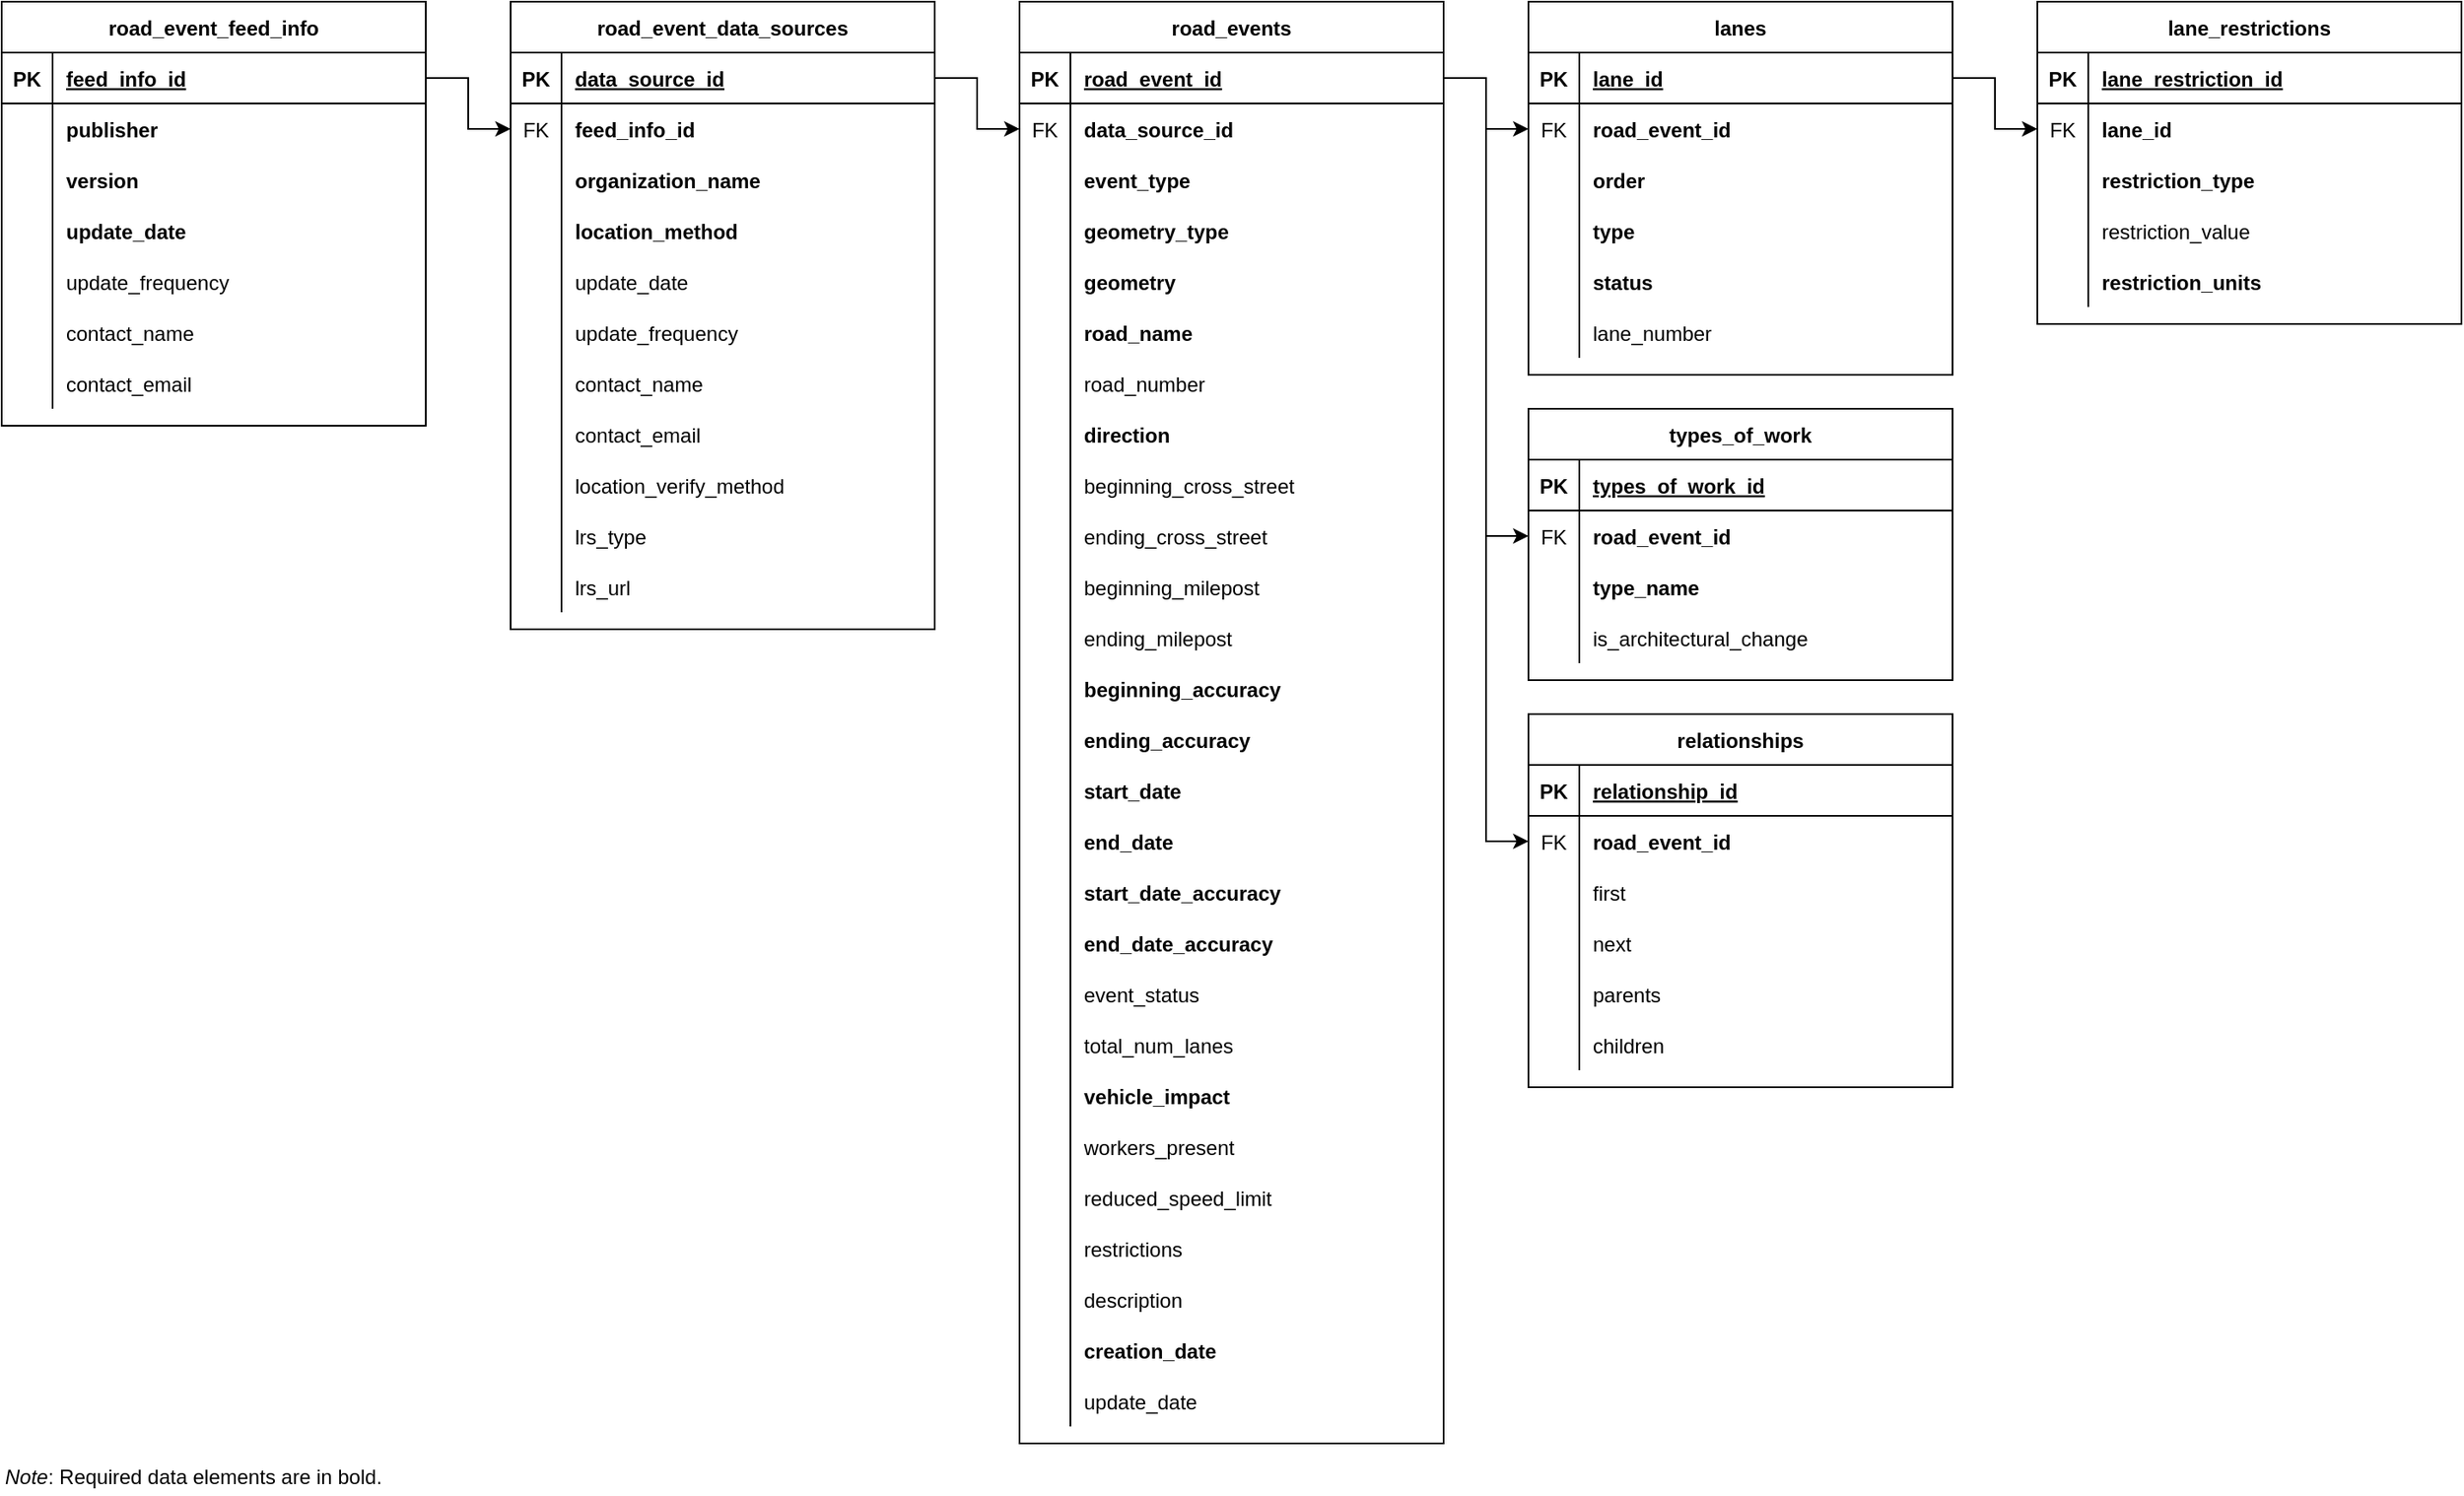 <mxfile version="13.7.1" type="device" pages="2"><diagram id="R2lEEEUBdFMjLlhIrx00" name="road_event_erd"><mxGraphModel dx="1604" dy="605" grid="1" gridSize="10" guides="0" tooltips="1" connect="1" arrows="1" fold="1" page="1" pageScale="1" pageWidth="850" pageHeight="1100" math="0" shadow="0" extFonts="Permanent Marker^https://fonts.googleapis.com/css?family=Permanent+Marker"><root><mxCell id="0"/><mxCell id="1" parent="0"/><mxCell id="C-vyLk0tnHw3VtMMgP7b-23" value="road_event_feed_info" style="shape=table;startSize=30;container=1;collapsible=1;childLayout=tableLayout;fixedRows=1;rowLines=0;fontStyle=1;align=center;resizeLast=1;" parent="1" vertex="1"><mxGeometry x="120" y="120" width="250" height="250" as="geometry"/></mxCell><mxCell id="C-vyLk0tnHw3VtMMgP7b-24" value="" style="shape=partialRectangle;collapsible=0;dropTarget=0;pointerEvents=0;fillColor=none;points=[[0,0.5],[1,0.5]];portConstraint=eastwest;top=0;left=0;right=0;bottom=1;" parent="C-vyLk0tnHw3VtMMgP7b-23" vertex="1"><mxGeometry y="30" width="250" height="30" as="geometry"/></mxCell><mxCell id="C-vyLk0tnHw3VtMMgP7b-25" value="PK" style="shape=partialRectangle;overflow=hidden;connectable=0;fillColor=none;top=0;left=0;bottom=0;right=0;fontStyle=1;" parent="C-vyLk0tnHw3VtMMgP7b-24" vertex="1"><mxGeometry width="30" height="30" as="geometry"/></mxCell><mxCell id="C-vyLk0tnHw3VtMMgP7b-26" value="feed_info_id" style="shape=partialRectangle;overflow=hidden;connectable=0;fillColor=none;top=0;left=0;bottom=0;right=0;align=left;spacingLeft=6;fontStyle=5;" parent="C-vyLk0tnHw3VtMMgP7b-24" vertex="1"><mxGeometry x="30" width="220" height="30" as="geometry"/></mxCell><mxCell id="C-vyLk0tnHw3VtMMgP7b-27" value="" style="shape=partialRectangle;collapsible=0;dropTarget=0;pointerEvents=0;fillColor=none;points=[[0,0.5],[1,0.5]];portConstraint=eastwest;top=0;left=0;right=0;bottom=0;" parent="C-vyLk0tnHw3VtMMgP7b-23" vertex="1"><mxGeometry y="60" width="250" height="30" as="geometry"/></mxCell><mxCell id="C-vyLk0tnHw3VtMMgP7b-28" value="" style="shape=partialRectangle;overflow=hidden;connectable=0;fillColor=none;top=0;left=0;bottom=0;right=0;" parent="C-vyLk0tnHw3VtMMgP7b-27" vertex="1"><mxGeometry width="30" height="30" as="geometry"/></mxCell><mxCell id="C-vyLk0tnHw3VtMMgP7b-29" value="publisher" style="shape=partialRectangle;overflow=hidden;connectable=0;fillColor=none;top=0;left=0;bottom=0;right=0;align=left;spacingLeft=6;fontStyle=1" parent="C-vyLk0tnHw3VtMMgP7b-27" vertex="1"><mxGeometry x="30" width="220" height="30" as="geometry"/></mxCell><mxCell id="uCtt0tD_G5qv8hF2xsMe-9" style="shape=partialRectangle;collapsible=0;dropTarget=0;pointerEvents=0;fillColor=none;points=[[0,0.5],[1,0.5]];portConstraint=eastwest;top=0;left=0;right=0;bottom=0;" parent="C-vyLk0tnHw3VtMMgP7b-23" vertex="1"><mxGeometry y="90" width="250" height="30" as="geometry"/></mxCell><mxCell id="uCtt0tD_G5qv8hF2xsMe-10" style="shape=partialRectangle;overflow=hidden;connectable=0;fillColor=none;top=0;left=0;bottom=0;right=0;" parent="uCtt0tD_G5qv8hF2xsMe-9" vertex="1"><mxGeometry width="30" height="30" as="geometry"/></mxCell><mxCell id="uCtt0tD_G5qv8hF2xsMe-11" value="version" style="shape=partialRectangle;overflow=hidden;connectable=0;fillColor=none;top=0;left=0;bottom=0;right=0;align=left;spacingLeft=6;fontStyle=1" parent="uCtt0tD_G5qv8hF2xsMe-9" vertex="1"><mxGeometry x="30" width="220" height="30" as="geometry"/></mxCell><mxCell id="uCtt0tD_G5qv8hF2xsMe-12" style="shape=partialRectangle;collapsible=0;dropTarget=0;pointerEvents=0;fillColor=none;points=[[0,0.5],[1,0.5]];portConstraint=eastwest;top=0;left=0;right=0;bottom=0;" parent="C-vyLk0tnHw3VtMMgP7b-23" vertex="1"><mxGeometry y="120" width="250" height="30" as="geometry"/></mxCell><mxCell id="uCtt0tD_G5qv8hF2xsMe-13" style="shape=partialRectangle;overflow=hidden;connectable=0;fillColor=none;top=0;left=0;bottom=0;right=0;" parent="uCtt0tD_G5qv8hF2xsMe-12" vertex="1"><mxGeometry width="30" height="30" as="geometry"/></mxCell><mxCell id="uCtt0tD_G5qv8hF2xsMe-14" value="update_date" style="shape=partialRectangle;overflow=hidden;connectable=0;fillColor=none;top=0;left=0;bottom=0;right=0;align=left;spacingLeft=6;fontStyle=1" parent="uCtt0tD_G5qv8hF2xsMe-12" vertex="1"><mxGeometry x="30" width="220" height="30" as="geometry"/></mxCell><mxCell id="uCtt0tD_G5qv8hF2xsMe-15" style="shape=partialRectangle;collapsible=0;dropTarget=0;pointerEvents=0;fillColor=none;points=[[0,0.5],[1,0.5]];portConstraint=eastwest;top=0;left=0;right=0;bottom=0;" parent="C-vyLk0tnHw3VtMMgP7b-23" vertex="1"><mxGeometry y="150" width="250" height="30" as="geometry"/></mxCell><mxCell id="uCtt0tD_G5qv8hF2xsMe-16" style="shape=partialRectangle;overflow=hidden;connectable=0;fillColor=none;top=0;left=0;bottom=0;right=0;" parent="uCtt0tD_G5qv8hF2xsMe-15" vertex="1"><mxGeometry width="30" height="30" as="geometry"/></mxCell><mxCell id="uCtt0tD_G5qv8hF2xsMe-17" value="update_frequency" style="shape=partialRectangle;overflow=hidden;connectable=0;fillColor=none;top=0;left=0;bottom=0;right=0;align=left;spacingLeft=6;" parent="uCtt0tD_G5qv8hF2xsMe-15" vertex="1"><mxGeometry x="30" width="220" height="30" as="geometry"/></mxCell><mxCell id="uCtt0tD_G5qv8hF2xsMe-18" style="shape=partialRectangle;collapsible=0;dropTarget=0;pointerEvents=0;fillColor=none;points=[[0,0.5],[1,0.5]];portConstraint=eastwest;top=0;left=0;right=0;bottom=0;" parent="C-vyLk0tnHw3VtMMgP7b-23" vertex="1"><mxGeometry y="180" width="250" height="30" as="geometry"/></mxCell><mxCell id="uCtt0tD_G5qv8hF2xsMe-19" style="shape=partialRectangle;overflow=hidden;connectable=0;fillColor=none;top=0;left=0;bottom=0;right=0;" parent="uCtt0tD_G5qv8hF2xsMe-18" vertex="1"><mxGeometry width="30" height="30" as="geometry"/></mxCell><mxCell id="uCtt0tD_G5qv8hF2xsMe-20" value="contact_name" style="shape=partialRectangle;overflow=hidden;connectable=0;fillColor=none;top=0;left=0;bottom=0;right=0;align=left;spacingLeft=6;" parent="uCtt0tD_G5qv8hF2xsMe-18" vertex="1"><mxGeometry x="30" width="220" height="30" as="geometry"/></mxCell><mxCell id="uCtt0tD_G5qv8hF2xsMe-21" style="shape=partialRectangle;collapsible=0;dropTarget=0;pointerEvents=0;fillColor=none;points=[[0,0.5],[1,0.5]];portConstraint=eastwest;top=0;left=0;right=0;bottom=0;" parent="C-vyLk0tnHw3VtMMgP7b-23" vertex="1"><mxGeometry y="210" width="250" height="30" as="geometry"/></mxCell><mxCell id="uCtt0tD_G5qv8hF2xsMe-22" style="shape=partialRectangle;overflow=hidden;connectable=0;fillColor=none;top=0;left=0;bottom=0;right=0;" parent="uCtt0tD_G5qv8hF2xsMe-21" vertex="1"><mxGeometry width="30" height="30" as="geometry"/></mxCell><mxCell id="uCtt0tD_G5qv8hF2xsMe-23" value="contact_email" style="shape=partialRectangle;overflow=hidden;connectable=0;fillColor=none;top=0;left=0;bottom=0;right=0;align=left;spacingLeft=6;" parent="uCtt0tD_G5qv8hF2xsMe-21" vertex="1"><mxGeometry x="30" width="220" height="30" as="geometry"/></mxCell><mxCell id="uCtt0tD_G5qv8hF2xsMe-377" style="edgeStyle=orthogonalEdgeStyle;rounded=0;orthogonalLoop=1;jettySize=auto;html=1;entryX=0;entryY=0.5;entryDx=0;entryDy=0;" parent="1" source="C-vyLk0tnHw3VtMMgP7b-14" target="uCtt0tD_G5qv8hF2xsMe-236" edge="1"><mxGeometry relative="1" as="geometry"/></mxCell><mxCell id="uCtt0tD_G5qv8hF2xsMe-378" style="edgeStyle=orthogonalEdgeStyle;rounded=0;orthogonalLoop=1;jettySize=auto;html=1;exitX=1;exitY=0.5;exitDx=0;exitDy=0;entryX=0;entryY=0.5;entryDx=0;entryDy=0;" parent="1" source="C-vyLk0tnHw3VtMMgP7b-14" target="uCtt0tD_G5qv8hF2xsMe-270" edge="1"><mxGeometry relative="1" as="geometry"/></mxCell><mxCell id="uCtt0tD_G5qv8hF2xsMe-379" style="edgeStyle=orthogonalEdgeStyle;rounded=0;orthogonalLoop=1;jettySize=auto;html=1;exitX=1;exitY=0.5;exitDx=0;exitDy=0;entryX=0;entryY=0.5;entryDx=0;entryDy=0;" parent="1" source="C-vyLk0tnHw3VtMMgP7b-14" target="uCtt0tD_G5qv8hF2xsMe-304" edge="1"><mxGeometry relative="1" as="geometry"/></mxCell><mxCell id="uCtt0tD_G5qv8hF2xsMe-380" style="edgeStyle=orthogonalEdgeStyle;rounded=0;orthogonalLoop=1;jettySize=auto;html=1;exitX=1;exitY=0.5;exitDx=0;exitDy=0;entryX=0;entryY=0.5;entryDx=0;entryDy=0;" parent="1" source="uCtt0tD_G5qv8hF2xsMe-233" target="uCtt0tD_G5qv8hF2xsMe-347" edge="1"><mxGeometry relative="1" as="geometry"/></mxCell><mxCell id="C-vyLk0tnHw3VtMMgP7b-2" value="road_event_data_sources" style="shape=table;startSize=30;container=1;collapsible=1;childLayout=tableLayout;fixedRows=1;rowLines=0;fontStyle=1;align=center;resizeLast=1;" parent="1" vertex="1"><mxGeometry x="420" y="120" width="250" height="370" as="geometry"/></mxCell><mxCell id="C-vyLk0tnHw3VtMMgP7b-3" value="" style="shape=partialRectangle;collapsible=0;dropTarget=0;pointerEvents=0;fillColor=none;points=[[0,0.5],[1,0.5]];portConstraint=eastwest;top=0;left=0;right=0;bottom=1;" parent="C-vyLk0tnHw3VtMMgP7b-2" vertex="1"><mxGeometry y="30" width="250" height="30" as="geometry"/></mxCell><mxCell id="C-vyLk0tnHw3VtMMgP7b-4" value="PK" style="shape=partialRectangle;overflow=hidden;connectable=0;fillColor=none;top=0;left=0;bottom=0;right=0;fontStyle=1;" parent="C-vyLk0tnHw3VtMMgP7b-3" vertex="1"><mxGeometry width="30" height="30" as="geometry"/></mxCell><mxCell id="C-vyLk0tnHw3VtMMgP7b-5" value="data_source_id" style="shape=partialRectangle;overflow=hidden;connectable=0;fillColor=none;top=0;left=0;bottom=0;right=0;align=left;spacingLeft=6;fontStyle=5;" parent="C-vyLk0tnHw3VtMMgP7b-3" vertex="1"><mxGeometry x="30" width="220" height="30" as="geometry"/></mxCell><mxCell id="C-vyLk0tnHw3VtMMgP7b-6" value="" style="shape=partialRectangle;collapsible=0;dropTarget=0;pointerEvents=0;fillColor=none;points=[[0,0.5],[1,0.5]];portConstraint=eastwest;top=0;left=0;right=0;bottom=0;" parent="C-vyLk0tnHw3VtMMgP7b-2" vertex="1"><mxGeometry y="60" width="250" height="30" as="geometry"/></mxCell><mxCell id="C-vyLk0tnHw3VtMMgP7b-7" value="FK" style="shape=partialRectangle;overflow=hidden;connectable=0;fillColor=none;top=0;left=0;bottom=0;right=0;" parent="C-vyLk0tnHw3VtMMgP7b-6" vertex="1"><mxGeometry width="30" height="30" as="geometry"/></mxCell><mxCell id="C-vyLk0tnHw3VtMMgP7b-8" value="feed_info_id" style="shape=partialRectangle;overflow=hidden;connectable=0;fillColor=none;top=0;left=0;bottom=0;right=0;align=left;spacingLeft=6;fontStyle=1" parent="C-vyLk0tnHw3VtMMgP7b-6" vertex="1"><mxGeometry x="30" width="220" height="30" as="geometry"/></mxCell><mxCell id="C-vyLk0tnHw3VtMMgP7b-9" value="" style="shape=partialRectangle;collapsible=0;dropTarget=0;pointerEvents=0;fillColor=none;points=[[0,0.5],[1,0.5]];portConstraint=eastwest;top=0;left=0;right=0;bottom=0;" parent="C-vyLk0tnHw3VtMMgP7b-2" vertex="1"><mxGeometry y="90" width="250" height="30" as="geometry"/></mxCell><mxCell id="C-vyLk0tnHw3VtMMgP7b-10" value="" style="shape=partialRectangle;overflow=hidden;connectable=0;fillColor=none;top=0;left=0;bottom=0;right=0;" parent="C-vyLk0tnHw3VtMMgP7b-9" vertex="1"><mxGeometry width="30" height="30" as="geometry"/></mxCell><mxCell id="C-vyLk0tnHw3VtMMgP7b-11" value="organization_name" style="shape=partialRectangle;overflow=hidden;connectable=0;fillColor=none;top=0;left=0;bottom=0;right=0;align=left;spacingLeft=6;fontStyle=1" parent="C-vyLk0tnHw3VtMMgP7b-9" vertex="1"><mxGeometry x="30" width="220" height="30" as="geometry"/></mxCell><mxCell id="uCtt0tD_G5qv8hF2xsMe-60" style="shape=partialRectangle;collapsible=0;dropTarget=0;pointerEvents=0;fillColor=none;points=[[0,0.5],[1,0.5]];portConstraint=eastwest;top=0;left=0;right=0;bottom=0;" parent="C-vyLk0tnHw3VtMMgP7b-2" vertex="1"><mxGeometry y="120" width="250" height="30" as="geometry"/></mxCell><mxCell id="uCtt0tD_G5qv8hF2xsMe-61" style="shape=partialRectangle;overflow=hidden;connectable=0;fillColor=none;top=0;left=0;bottom=0;right=0;" parent="uCtt0tD_G5qv8hF2xsMe-60" vertex="1"><mxGeometry width="30" height="30" as="geometry"/></mxCell><mxCell id="uCtt0tD_G5qv8hF2xsMe-62" value="location_method" style="shape=partialRectangle;overflow=hidden;connectable=0;fillColor=none;top=0;left=0;bottom=0;right=0;align=left;spacingLeft=6;fontStyle=1" parent="uCtt0tD_G5qv8hF2xsMe-60" vertex="1"><mxGeometry x="30" width="220" height="30" as="geometry"/></mxCell><mxCell id="uCtt0tD_G5qv8hF2xsMe-57" style="shape=partialRectangle;collapsible=0;dropTarget=0;pointerEvents=0;fillColor=none;points=[[0,0.5],[1,0.5]];portConstraint=eastwest;top=0;left=0;right=0;bottom=0;" parent="C-vyLk0tnHw3VtMMgP7b-2" vertex="1"><mxGeometry y="150" width="250" height="30" as="geometry"/></mxCell><mxCell id="uCtt0tD_G5qv8hF2xsMe-58" style="shape=partialRectangle;overflow=hidden;connectable=0;fillColor=none;top=0;left=0;bottom=0;right=0;" parent="uCtt0tD_G5qv8hF2xsMe-57" vertex="1"><mxGeometry width="30" height="30" as="geometry"/></mxCell><mxCell id="uCtt0tD_G5qv8hF2xsMe-59" value="update_date" style="shape=partialRectangle;overflow=hidden;connectable=0;fillColor=none;top=0;left=0;bottom=0;right=0;align=left;spacingLeft=6;" parent="uCtt0tD_G5qv8hF2xsMe-57" vertex="1"><mxGeometry x="30" width="220" height="30" as="geometry"/></mxCell><mxCell id="uCtt0tD_G5qv8hF2xsMe-54" style="shape=partialRectangle;collapsible=0;dropTarget=0;pointerEvents=0;fillColor=none;points=[[0,0.5],[1,0.5]];portConstraint=eastwest;top=0;left=0;right=0;bottom=0;" parent="C-vyLk0tnHw3VtMMgP7b-2" vertex="1"><mxGeometry y="180" width="250" height="30" as="geometry"/></mxCell><mxCell id="uCtt0tD_G5qv8hF2xsMe-55" style="shape=partialRectangle;overflow=hidden;connectable=0;fillColor=none;top=0;left=0;bottom=0;right=0;" parent="uCtt0tD_G5qv8hF2xsMe-54" vertex="1"><mxGeometry width="30" height="30" as="geometry"/></mxCell><mxCell id="uCtt0tD_G5qv8hF2xsMe-56" value="update_frequency" style="shape=partialRectangle;overflow=hidden;connectable=0;fillColor=none;top=0;left=0;bottom=0;right=0;align=left;spacingLeft=6;" parent="uCtt0tD_G5qv8hF2xsMe-54" vertex="1"><mxGeometry x="30" width="220" height="30" as="geometry"/></mxCell><mxCell id="uCtt0tD_G5qv8hF2xsMe-51" style="shape=partialRectangle;collapsible=0;dropTarget=0;pointerEvents=0;fillColor=none;points=[[0,0.5],[1,0.5]];portConstraint=eastwest;top=0;left=0;right=0;bottom=0;" parent="C-vyLk0tnHw3VtMMgP7b-2" vertex="1"><mxGeometry y="210" width="250" height="30" as="geometry"/></mxCell><mxCell id="uCtt0tD_G5qv8hF2xsMe-52" style="shape=partialRectangle;overflow=hidden;connectable=0;fillColor=none;top=0;left=0;bottom=0;right=0;" parent="uCtt0tD_G5qv8hF2xsMe-51" vertex="1"><mxGeometry width="30" height="30" as="geometry"/></mxCell><mxCell id="uCtt0tD_G5qv8hF2xsMe-53" value="contact_name" style="shape=partialRectangle;overflow=hidden;connectable=0;fillColor=none;top=0;left=0;bottom=0;right=0;align=left;spacingLeft=6;" parent="uCtt0tD_G5qv8hF2xsMe-51" vertex="1"><mxGeometry x="30" width="220" height="30" as="geometry"/></mxCell><mxCell id="uCtt0tD_G5qv8hF2xsMe-48" style="shape=partialRectangle;collapsible=0;dropTarget=0;pointerEvents=0;fillColor=none;points=[[0,0.5],[1,0.5]];portConstraint=eastwest;top=0;left=0;right=0;bottom=0;" parent="C-vyLk0tnHw3VtMMgP7b-2" vertex="1"><mxGeometry y="240" width="250" height="30" as="geometry"/></mxCell><mxCell id="uCtt0tD_G5qv8hF2xsMe-49" style="shape=partialRectangle;overflow=hidden;connectable=0;fillColor=none;top=0;left=0;bottom=0;right=0;" parent="uCtt0tD_G5qv8hF2xsMe-48" vertex="1"><mxGeometry width="30" height="30" as="geometry"/></mxCell><mxCell id="uCtt0tD_G5qv8hF2xsMe-50" value="contact_email" style="shape=partialRectangle;overflow=hidden;connectable=0;fillColor=none;top=0;left=0;bottom=0;right=0;align=left;spacingLeft=6;" parent="uCtt0tD_G5qv8hF2xsMe-48" vertex="1"><mxGeometry x="30" width="220" height="30" as="geometry"/></mxCell><mxCell id="uCtt0tD_G5qv8hF2xsMe-45" style="shape=partialRectangle;collapsible=0;dropTarget=0;pointerEvents=0;fillColor=none;points=[[0,0.5],[1,0.5]];portConstraint=eastwest;top=0;left=0;right=0;bottom=0;" parent="C-vyLk0tnHw3VtMMgP7b-2" vertex="1"><mxGeometry y="270" width="250" height="30" as="geometry"/></mxCell><mxCell id="uCtt0tD_G5qv8hF2xsMe-46" style="shape=partialRectangle;overflow=hidden;connectable=0;fillColor=none;top=0;left=0;bottom=0;right=0;" parent="uCtt0tD_G5qv8hF2xsMe-45" vertex="1"><mxGeometry width="30" height="30" as="geometry"/></mxCell><mxCell id="uCtt0tD_G5qv8hF2xsMe-47" value="location_verify_method" style="shape=partialRectangle;overflow=hidden;connectable=0;fillColor=none;top=0;left=0;bottom=0;right=0;align=left;spacingLeft=6;" parent="uCtt0tD_G5qv8hF2xsMe-45" vertex="1"><mxGeometry x="30" width="220" height="30" as="geometry"/></mxCell><mxCell id="uCtt0tD_G5qv8hF2xsMe-42" style="shape=partialRectangle;collapsible=0;dropTarget=0;pointerEvents=0;fillColor=none;points=[[0,0.5],[1,0.5]];portConstraint=eastwest;top=0;left=0;right=0;bottom=0;" parent="C-vyLk0tnHw3VtMMgP7b-2" vertex="1"><mxGeometry y="300" width="250" height="30" as="geometry"/></mxCell><mxCell id="uCtt0tD_G5qv8hF2xsMe-43" style="shape=partialRectangle;overflow=hidden;connectable=0;fillColor=none;top=0;left=0;bottom=0;right=0;" parent="uCtt0tD_G5qv8hF2xsMe-42" vertex="1"><mxGeometry width="30" height="30" as="geometry"/></mxCell><mxCell id="uCtt0tD_G5qv8hF2xsMe-44" value="lrs_type" style="shape=partialRectangle;overflow=hidden;connectable=0;fillColor=none;top=0;left=0;bottom=0;right=0;align=left;spacingLeft=6;" parent="uCtt0tD_G5qv8hF2xsMe-42" vertex="1"><mxGeometry x="30" width="220" height="30" as="geometry"/></mxCell><mxCell id="uCtt0tD_G5qv8hF2xsMe-39" style="shape=partialRectangle;collapsible=0;dropTarget=0;pointerEvents=0;fillColor=none;points=[[0,0.5],[1,0.5]];portConstraint=eastwest;top=0;left=0;right=0;bottom=0;" parent="C-vyLk0tnHw3VtMMgP7b-2" vertex="1"><mxGeometry y="330" width="250" height="30" as="geometry"/></mxCell><mxCell id="uCtt0tD_G5qv8hF2xsMe-40" style="shape=partialRectangle;overflow=hidden;connectable=0;fillColor=none;top=0;left=0;bottom=0;right=0;" parent="uCtt0tD_G5qv8hF2xsMe-39" vertex="1"><mxGeometry width="30" height="30" as="geometry"/></mxCell><mxCell id="uCtt0tD_G5qv8hF2xsMe-41" value="lrs_url" style="shape=partialRectangle;overflow=hidden;connectable=0;fillColor=none;top=0;left=0;bottom=0;right=0;align=left;spacingLeft=6;" parent="uCtt0tD_G5qv8hF2xsMe-39" vertex="1"><mxGeometry x="30" width="220" height="30" as="geometry"/></mxCell><mxCell id="C-vyLk0tnHw3VtMMgP7b-13" value="road_events" style="shape=table;startSize=30;container=1;collapsible=1;childLayout=tableLayout;fixedRows=1;rowLines=0;fontStyle=1;align=center;resizeLast=1;" parent="1" vertex="1"><mxGeometry x="720" y="120" width="250" height="850" as="geometry"/></mxCell><mxCell id="C-vyLk0tnHw3VtMMgP7b-14" value="" style="shape=partialRectangle;collapsible=0;dropTarget=0;pointerEvents=0;fillColor=none;points=[[0,0.5],[1,0.5]];portConstraint=eastwest;top=0;left=0;right=0;bottom=1;" parent="C-vyLk0tnHw3VtMMgP7b-13" vertex="1"><mxGeometry y="30" width="250" height="30" as="geometry"/></mxCell><mxCell id="C-vyLk0tnHw3VtMMgP7b-15" value="PK" style="shape=partialRectangle;overflow=hidden;connectable=0;fillColor=none;top=0;left=0;bottom=0;right=0;fontStyle=1;" parent="C-vyLk0tnHw3VtMMgP7b-14" vertex="1"><mxGeometry width="30" height="30" as="geometry"/></mxCell><mxCell id="C-vyLk0tnHw3VtMMgP7b-16" value="road_event_id" style="shape=partialRectangle;overflow=hidden;connectable=0;fillColor=none;top=0;left=0;bottom=0;right=0;align=left;spacingLeft=6;fontStyle=5;" parent="C-vyLk0tnHw3VtMMgP7b-14" vertex="1"><mxGeometry x="30" width="220" height="30" as="geometry"/></mxCell><mxCell id="C-vyLk0tnHw3VtMMgP7b-17" value="" style="shape=partialRectangle;collapsible=0;dropTarget=0;pointerEvents=0;fillColor=none;points=[[0,0.5],[1,0.5]];portConstraint=eastwest;top=0;left=0;right=0;bottom=0;" parent="C-vyLk0tnHw3VtMMgP7b-13" vertex="1"><mxGeometry y="60" width="250" height="30" as="geometry"/></mxCell><mxCell id="C-vyLk0tnHw3VtMMgP7b-18" value="FK" style="shape=partialRectangle;overflow=hidden;connectable=0;fillColor=none;top=0;left=0;bottom=0;right=0;" parent="C-vyLk0tnHw3VtMMgP7b-17" vertex="1"><mxGeometry width="30" height="30" as="geometry"/></mxCell><mxCell id="C-vyLk0tnHw3VtMMgP7b-19" value="data_source_id" style="shape=partialRectangle;overflow=hidden;connectable=0;fillColor=none;top=0;left=0;bottom=0;right=0;align=left;spacingLeft=6;fontStyle=1" parent="C-vyLk0tnHw3VtMMgP7b-17" vertex="1"><mxGeometry x="30" width="220" height="30" as="geometry"/></mxCell><mxCell id="C-vyLk0tnHw3VtMMgP7b-20" value="" style="shape=partialRectangle;collapsible=0;dropTarget=0;pointerEvents=0;fillColor=none;points=[[0,0.5],[1,0.5]];portConstraint=eastwest;top=0;left=0;right=0;bottom=0;fontStyle=1" parent="C-vyLk0tnHw3VtMMgP7b-13" vertex="1"><mxGeometry y="90" width="250" height="30" as="geometry"/></mxCell><mxCell id="C-vyLk0tnHw3VtMMgP7b-21" value="" style="shape=partialRectangle;overflow=hidden;connectable=0;fillColor=none;top=0;left=0;bottom=0;right=0;" parent="C-vyLk0tnHw3VtMMgP7b-20" vertex="1"><mxGeometry width="30" height="30" as="geometry"/></mxCell><mxCell id="C-vyLk0tnHw3VtMMgP7b-22" value="event_type" style="shape=partialRectangle;overflow=hidden;connectable=0;fillColor=none;top=0;left=0;bottom=0;right=0;align=left;spacingLeft=6;fontStyle=1" parent="C-vyLk0tnHw3VtMMgP7b-20" vertex="1"><mxGeometry x="30" width="220" height="30" as="geometry"/></mxCell><mxCell id="uCtt0tD_G5qv8hF2xsMe-120" style="shape=partialRectangle;collapsible=0;dropTarget=0;pointerEvents=0;fillColor=none;points=[[0,0.5],[1,0.5]];portConstraint=eastwest;top=0;left=0;right=0;bottom=0;fontStyle=1" parent="C-vyLk0tnHw3VtMMgP7b-13" vertex="1"><mxGeometry y="120" width="250" height="30" as="geometry"/></mxCell><mxCell id="uCtt0tD_G5qv8hF2xsMe-121" style="shape=partialRectangle;overflow=hidden;connectable=0;fillColor=none;top=0;left=0;bottom=0;right=0;" parent="uCtt0tD_G5qv8hF2xsMe-120" vertex="1"><mxGeometry width="30" height="30" as="geometry"/></mxCell><mxCell id="uCtt0tD_G5qv8hF2xsMe-122" value="geometry_type" style="shape=partialRectangle;overflow=hidden;connectable=0;fillColor=none;top=0;left=0;bottom=0;right=0;align=left;spacingLeft=6;fontStyle=1" parent="uCtt0tD_G5qv8hF2xsMe-120" vertex="1"><mxGeometry x="30" width="220" height="30" as="geometry"/></mxCell><mxCell id="uCtt0tD_G5qv8hF2xsMe-117" style="shape=partialRectangle;collapsible=0;dropTarget=0;pointerEvents=0;fillColor=none;points=[[0,0.5],[1,0.5]];portConstraint=eastwest;top=0;left=0;right=0;bottom=0;fontStyle=1" parent="C-vyLk0tnHw3VtMMgP7b-13" vertex="1"><mxGeometry y="150" width="250" height="30" as="geometry"/></mxCell><mxCell id="uCtt0tD_G5qv8hF2xsMe-118" style="shape=partialRectangle;overflow=hidden;connectable=0;fillColor=none;top=0;left=0;bottom=0;right=0;" parent="uCtt0tD_G5qv8hF2xsMe-117" vertex="1"><mxGeometry width="30" height="30" as="geometry"/></mxCell><mxCell id="uCtt0tD_G5qv8hF2xsMe-119" value="geometry" style="shape=partialRectangle;overflow=hidden;connectable=0;fillColor=none;top=0;left=0;bottom=0;right=0;align=left;spacingLeft=6;fontStyle=1" parent="uCtt0tD_G5qv8hF2xsMe-117" vertex="1"><mxGeometry x="30" width="220" height="30" as="geometry"/></mxCell><mxCell id="uCtt0tD_G5qv8hF2xsMe-114" style="shape=partialRectangle;collapsible=0;dropTarget=0;pointerEvents=0;fillColor=none;points=[[0,0.5],[1,0.5]];portConstraint=eastwest;top=0;left=0;right=0;bottom=0;fontStyle=1" parent="C-vyLk0tnHw3VtMMgP7b-13" vertex="1"><mxGeometry y="180" width="250" height="30" as="geometry"/></mxCell><mxCell id="uCtt0tD_G5qv8hF2xsMe-115" style="shape=partialRectangle;overflow=hidden;connectable=0;fillColor=none;top=0;left=0;bottom=0;right=0;" parent="uCtt0tD_G5qv8hF2xsMe-114" vertex="1"><mxGeometry width="30" height="30" as="geometry"/></mxCell><mxCell id="uCtt0tD_G5qv8hF2xsMe-116" value="road_name" style="shape=partialRectangle;overflow=hidden;connectable=0;fillColor=none;top=0;left=0;bottom=0;right=0;align=left;spacingLeft=6;fontStyle=1" parent="uCtt0tD_G5qv8hF2xsMe-114" vertex="1"><mxGeometry x="30" width="220" height="30" as="geometry"/></mxCell><mxCell id="uCtt0tD_G5qv8hF2xsMe-111" style="shape=partialRectangle;collapsible=0;dropTarget=0;pointerEvents=0;fillColor=none;points=[[0,0.5],[1,0.5]];portConstraint=eastwest;top=0;left=0;right=0;bottom=0;fontStyle=1" parent="C-vyLk0tnHw3VtMMgP7b-13" vertex="1"><mxGeometry y="210" width="250" height="30" as="geometry"/></mxCell><mxCell id="uCtt0tD_G5qv8hF2xsMe-112" style="shape=partialRectangle;overflow=hidden;connectable=0;fillColor=none;top=0;left=0;bottom=0;right=0;" parent="uCtt0tD_G5qv8hF2xsMe-111" vertex="1"><mxGeometry width="30" height="30" as="geometry"/></mxCell><mxCell id="uCtt0tD_G5qv8hF2xsMe-113" value="road_number" style="shape=partialRectangle;overflow=hidden;connectable=0;fillColor=none;top=0;left=0;bottom=0;right=0;align=left;spacingLeft=6;fontStyle=0" parent="uCtt0tD_G5qv8hF2xsMe-111" vertex="1"><mxGeometry x="30" width="220" height="30" as="geometry"/></mxCell><mxCell id="uCtt0tD_G5qv8hF2xsMe-108" style="shape=partialRectangle;collapsible=0;dropTarget=0;pointerEvents=0;fillColor=none;points=[[0,0.5],[1,0.5]];portConstraint=eastwest;top=0;left=0;right=0;bottom=0;fontStyle=1" parent="C-vyLk0tnHw3VtMMgP7b-13" vertex="1"><mxGeometry y="240" width="250" height="30" as="geometry"/></mxCell><mxCell id="uCtt0tD_G5qv8hF2xsMe-109" style="shape=partialRectangle;overflow=hidden;connectable=0;fillColor=none;top=0;left=0;bottom=0;right=0;" parent="uCtt0tD_G5qv8hF2xsMe-108" vertex="1"><mxGeometry width="30" height="30" as="geometry"/></mxCell><mxCell id="uCtt0tD_G5qv8hF2xsMe-110" value="direction" style="shape=partialRectangle;overflow=hidden;connectable=0;fillColor=none;top=0;left=0;bottom=0;right=0;align=left;spacingLeft=6;fontStyle=1" parent="uCtt0tD_G5qv8hF2xsMe-108" vertex="1"><mxGeometry x="30" width="220" height="30" as="geometry"/></mxCell><mxCell id="uCtt0tD_G5qv8hF2xsMe-105" style="shape=partialRectangle;collapsible=0;dropTarget=0;pointerEvents=0;fillColor=none;points=[[0,0.5],[1,0.5]];portConstraint=eastwest;top=0;left=0;right=0;bottom=0;fontStyle=1" parent="C-vyLk0tnHw3VtMMgP7b-13" vertex="1"><mxGeometry y="270" width="250" height="30" as="geometry"/></mxCell><mxCell id="uCtt0tD_G5qv8hF2xsMe-106" style="shape=partialRectangle;overflow=hidden;connectable=0;fillColor=none;top=0;left=0;bottom=0;right=0;" parent="uCtt0tD_G5qv8hF2xsMe-105" vertex="1"><mxGeometry width="30" height="30" as="geometry"/></mxCell><mxCell id="uCtt0tD_G5qv8hF2xsMe-107" value="beginning_cross_street" style="shape=partialRectangle;overflow=hidden;connectable=0;fillColor=none;top=0;left=0;bottom=0;right=0;align=left;spacingLeft=6;fontStyle=0" parent="uCtt0tD_G5qv8hF2xsMe-105" vertex="1"><mxGeometry x="30" width="220" height="30" as="geometry"/></mxCell><mxCell id="uCtt0tD_G5qv8hF2xsMe-102" style="shape=partialRectangle;collapsible=0;dropTarget=0;pointerEvents=0;fillColor=none;points=[[0,0.5],[1,0.5]];portConstraint=eastwest;top=0;left=0;right=0;bottom=0;fontStyle=1" parent="C-vyLk0tnHw3VtMMgP7b-13" vertex="1"><mxGeometry y="300" width="250" height="30" as="geometry"/></mxCell><mxCell id="uCtt0tD_G5qv8hF2xsMe-103" style="shape=partialRectangle;overflow=hidden;connectable=0;fillColor=none;top=0;left=0;bottom=0;right=0;" parent="uCtt0tD_G5qv8hF2xsMe-102" vertex="1"><mxGeometry width="30" height="30" as="geometry"/></mxCell><mxCell id="uCtt0tD_G5qv8hF2xsMe-104" value="ending_cross_street" style="shape=partialRectangle;overflow=hidden;connectable=0;fillColor=none;top=0;left=0;bottom=0;right=0;align=left;spacingLeft=6;fontStyle=0" parent="uCtt0tD_G5qv8hF2xsMe-102" vertex="1"><mxGeometry x="30" width="220" height="30" as="geometry"/></mxCell><mxCell id="uCtt0tD_G5qv8hF2xsMe-99" style="shape=partialRectangle;collapsible=0;dropTarget=0;pointerEvents=0;fillColor=none;points=[[0,0.5],[1,0.5]];portConstraint=eastwest;top=0;left=0;right=0;bottom=0;fontStyle=1" parent="C-vyLk0tnHw3VtMMgP7b-13" vertex="1"><mxGeometry y="330" width="250" height="30" as="geometry"/></mxCell><mxCell id="uCtt0tD_G5qv8hF2xsMe-100" style="shape=partialRectangle;overflow=hidden;connectable=0;fillColor=none;top=0;left=0;bottom=0;right=0;" parent="uCtt0tD_G5qv8hF2xsMe-99" vertex="1"><mxGeometry width="30" height="30" as="geometry"/></mxCell><mxCell id="uCtt0tD_G5qv8hF2xsMe-101" value="beginning_milepost" style="shape=partialRectangle;overflow=hidden;connectable=0;fillColor=none;top=0;left=0;bottom=0;right=0;align=left;spacingLeft=6;fontStyle=0" parent="uCtt0tD_G5qv8hF2xsMe-99" vertex="1"><mxGeometry x="30" width="220" height="30" as="geometry"/></mxCell><mxCell id="uCtt0tD_G5qv8hF2xsMe-96" style="shape=partialRectangle;collapsible=0;dropTarget=0;pointerEvents=0;fillColor=none;points=[[0,0.5],[1,0.5]];portConstraint=eastwest;top=0;left=0;right=0;bottom=0;fontStyle=1" parent="C-vyLk0tnHw3VtMMgP7b-13" vertex="1"><mxGeometry y="360" width="250" height="30" as="geometry"/></mxCell><mxCell id="uCtt0tD_G5qv8hF2xsMe-97" style="shape=partialRectangle;overflow=hidden;connectable=0;fillColor=none;top=0;left=0;bottom=0;right=0;" parent="uCtt0tD_G5qv8hF2xsMe-96" vertex="1"><mxGeometry width="30" height="30" as="geometry"/></mxCell><mxCell id="uCtt0tD_G5qv8hF2xsMe-98" value="ending_milepost" style="shape=partialRectangle;overflow=hidden;connectable=0;fillColor=none;top=0;left=0;bottom=0;right=0;align=left;spacingLeft=6;fontStyle=0" parent="uCtt0tD_G5qv8hF2xsMe-96" vertex="1"><mxGeometry x="30" width="220" height="30" as="geometry"/></mxCell><mxCell id="uCtt0tD_G5qv8hF2xsMe-93" style="shape=partialRectangle;collapsible=0;dropTarget=0;pointerEvents=0;fillColor=none;points=[[0,0.5],[1,0.5]];portConstraint=eastwest;top=0;left=0;right=0;bottom=0;fontStyle=1" parent="C-vyLk0tnHw3VtMMgP7b-13" vertex="1"><mxGeometry y="390" width="250" height="30" as="geometry"/></mxCell><mxCell id="uCtt0tD_G5qv8hF2xsMe-94" style="shape=partialRectangle;overflow=hidden;connectable=0;fillColor=none;top=0;left=0;bottom=0;right=0;" parent="uCtt0tD_G5qv8hF2xsMe-93" vertex="1"><mxGeometry width="30" height="30" as="geometry"/></mxCell><mxCell id="uCtt0tD_G5qv8hF2xsMe-95" value="beginning_accuracy" style="shape=partialRectangle;overflow=hidden;connectable=0;fillColor=none;top=0;left=0;bottom=0;right=0;align=left;spacingLeft=6;fontStyle=1" parent="uCtt0tD_G5qv8hF2xsMe-93" vertex="1"><mxGeometry x="30" width="220" height="30" as="geometry"/></mxCell><mxCell id="uCtt0tD_G5qv8hF2xsMe-90" style="shape=partialRectangle;collapsible=0;dropTarget=0;pointerEvents=0;fillColor=none;points=[[0,0.5],[1,0.5]];portConstraint=eastwest;top=0;left=0;right=0;bottom=0;fontStyle=1" parent="C-vyLk0tnHw3VtMMgP7b-13" vertex="1"><mxGeometry y="420" width="250" height="30" as="geometry"/></mxCell><mxCell id="uCtt0tD_G5qv8hF2xsMe-91" style="shape=partialRectangle;overflow=hidden;connectable=0;fillColor=none;top=0;left=0;bottom=0;right=0;" parent="uCtt0tD_G5qv8hF2xsMe-90" vertex="1"><mxGeometry width="30" height="30" as="geometry"/></mxCell><mxCell id="uCtt0tD_G5qv8hF2xsMe-92" value="ending_accuracy" style="shape=partialRectangle;overflow=hidden;connectable=0;fillColor=none;top=0;left=0;bottom=0;right=0;align=left;spacingLeft=6;fontStyle=1" parent="uCtt0tD_G5qv8hF2xsMe-90" vertex="1"><mxGeometry x="30" width="220" height="30" as="geometry"/></mxCell><mxCell id="uCtt0tD_G5qv8hF2xsMe-87" style="shape=partialRectangle;collapsible=0;dropTarget=0;pointerEvents=0;fillColor=none;points=[[0,0.5],[1,0.5]];portConstraint=eastwest;top=0;left=0;right=0;bottom=0;fontStyle=1" parent="C-vyLk0tnHw3VtMMgP7b-13" vertex="1"><mxGeometry y="450" width="250" height="30" as="geometry"/></mxCell><mxCell id="uCtt0tD_G5qv8hF2xsMe-88" style="shape=partialRectangle;overflow=hidden;connectable=0;fillColor=none;top=0;left=0;bottom=0;right=0;" parent="uCtt0tD_G5qv8hF2xsMe-87" vertex="1"><mxGeometry width="30" height="30" as="geometry"/></mxCell><mxCell id="uCtt0tD_G5qv8hF2xsMe-89" value="start_date" style="shape=partialRectangle;overflow=hidden;connectable=0;fillColor=none;top=0;left=0;bottom=0;right=0;align=left;spacingLeft=6;fontStyle=1" parent="uCtt0tD_G5qv8hF2xsMe-87" vertex="1"><mxGeometry x="30" width="220" height="30" as="geometry"/></mxCell><mxCell id="uCtt0tD_G5qv8hF2xsMe-84" style="shape=partialRectangle;collapsible=0;dropTarget=0;pointerEvents=0;fillColor=none;points=[[0,0.5],[1,0.5]];portConstraint=eastwest;top=0;left=0;right=0;bottom=0;fontStyle=1" parent="C-vyLk0tnHw3VtMMgP7b-13" vertex="1"><mxGeometry y="480" width="250" height="30" as="geometry"/></mxCell><mxCell id="uCtt0tD_G5qv8hF2xsMe-85" style="shape=partialRectangle;overflow=hidden;connectable=0;fillColor=none;top=0;left=0;bottom=0;right=0;" parent="uCtt0tD_G5qv8hF2xsMe-84" vertex="1"><mxGeometry width="30" height="30" as="geometry"/></mxCell><mxCell id="uCtt0tD_G5qv8hF2xsMe-86" value="end_date" style="shape=partialRectangle;overflow=hidden;connectable=0;fillColor=none;top=0;left=0;bottom=0;right=0;align=left;spacingLeft=6;fontStyle=1" parent="uCtt0tD_G5qv8hF2xsMe-84" vertex="1"><mxGeometry x="30" width="220" height="30" as="geometry"/></mxCell><mxCell id="uCtt0tD_G5qv8hF2xsMe-81" style="shape=partialRectangle;collapsible=0;dropTarget=0;pointerEvents=0;fillColor=none;points=[[0,0.5],[1,0.5]];portConstraint=eastwest;top=0;left=0;right=0;bottom=0;fontStyle=1" parent="C-vyLk0tnHw3VtMMgP7b-13" vertex="1"><mxGeometry y="510" width="250" height="30" as="geometry"/></mxCell><mxCell id="uCtt0tD_G5qv8hF2xsMe-82" style="shape=partialRectangle;overflow=hidden;connectable=0;fillColor=none;top=0;left=0;bottom=0;right=0;" parent="uCtt0tD_G5qv8hF2xsMe-81" vertex="1"><mxGeometry width="30" height="30" as="geometry"/></mxCell><mxCell id="uCtt0tD_G5qv8hF2xsMe-83" value="start_date_accuracy" style="shape=partialRectangle;overflow=hidden;connectable=0;fillColor=none;top=0;left=0;bottom=0;right=0;align=left;spacingLeft=6;fontStyle=1" parent="uCtt0tD_G5qv8hF2xsMe-81" vertex="1"><mxGeometry x="30" width="220" height="30" as="geometry"/></mxCell><mxCell id="uCtt0tD_G5qv8hF2xsMe-78" style="shape=partialRectangle;collapsible=0;dropTarget=0;pointerEvents=0;fillColor=none;points=[[0,0.5],[1,0.5]];portConstraint=eastwest;top=0;left=0;right=0;bottom=0;fontStyle=1" parent="C-vyLk0tnHw3VtMMgP7b-13" vertex="1"><mxGeometry y="540" width="250" height="30" as="geometry"/></mxCell><mxCell id="uCtt0tD_G5qv8hF2xsMe-79" style="shape=partialRectangle;overflow=hidden;connectable=0;fillColor=none;top=0;left=0;bottom=0;right=0;" parent="uCtt0tD_G5qv8hF2xsMe-78" vertex="1"><mxGeometry width="30" height="30" as="geometry"/></mxCell><mxCell id="uCtt0tD_G5qv8hF2xsMe-80" value="end_date_accuracy" style="shape=partialRectangle;overflow=hidden;connectable=0;fillColor=none;top=0;left=0;bottom=0;right=0;align=left;spacingLeft=6;fontStyle=1" parent="uCtt0tD_G5qv8hF2xsMe-78" vertex="1"><mxGeometry x="30" width="220" height="30" as="geometry"/></mxCell><mxCell id="uCtt0tD_G5qv8hF2xsMe-75" style="shape=partialRectangle;collapsible=0;dropTarget=0;pointerEvents=0;fillColor=none;points=[[0,0.5],[1,0.5]];portConstraint=eastwest;top=0;left=0;right=0;bottom=0;fontStyle=1" parent="C-vyLk0tnHw3VtMMgP7b-13" vertex="1"><mxGeometry y="570" width="250" height="30" as="geometry"/></mxCell><mxCell id="uCtt0tD_G5qv8hF2xsMe-76" style="shape=partialRectangle;overflow=hidden;connectable=0;fillColor=none;top=0;left=0;bottom=0;right=0;" parent="uCtt0tD_G5qv8hF2xsMe-75" vertex="1"><mxGeometry width="30" height="30" as="geometry"/></mxCell><mxCell id="uCtt0tD_G5qv8hF2xsMe-77" value="event_status" style="shape=partialRectangle;overflow=hidden;connectable=0;fillColor=none;top=0;left=0;bottom=0;right=0;align=left;spacingLeft=6;fontStyle=0" parent="uCtt0tD_G5qv8hF2xsMe-75" vertex="1"><mxGeometry x="30" width="220" height="30" as="geometry"/></mxCell><mxCell id="uCtt0tD_G5qv8hF2xsMe-72" style="shape=partialRectangle;collapsible=0;dropTarget=0;pointerEvents=0;fillColor=none;points=[[0,0.5],[1,0.5]];portConstraint=eastwest;top=0;left=0;right=0;bottom=0;fontStyle=1" parent="C-vyLk0tnHw3VtMMgP7b-13" vertex="1"><mxGeometry y="600" width="250" height="30" as="geometry"/></mxCell><mxCell id="uCtt0tD_G5qv8hF2xsMe-73" style="shape=partialRectangle;overflow=hidden;connectable=0;fillColor=none;top=0;left=0;bottom=0;right=0;" parent="uCtt0tD_G5qv8hF2xsMe-72" vertex="1"><mxGeometry width="30" height="30" as="geometry"/></mxCell><mxCell id="uCtt0tD_G5qv8hF2xsMe-74" value="total_num_lanes" style="shape=partialRectangle;overflow=hidden;connectable=0;fillColor=none;top=0;left=0;bottom=0;right=0;align=left;spacingLeft=6;fontStyle=0" parent="uCtt0tD_G5qv8hF2xsMe-72" vertex="1"><mxGeometry x="30" width="220" height="30" as="geometry"/></mxCell><mxCell id="uCtt0tD_G5qv8hF2xsMe-69" style="shape=partialRectangle;collapsible=0;dropTarget=0;pointerEvents=0;fillColor=none;points=[[0,0.5],[1,0.5]];portConstraint=eastwest;top=0;left=0;right=0;bottom=0;fontStyle=1" parent="C-vyLk0tnHw3VtMMgP7b-13" vertex="1"><mxGeometry y="630" width="250" height="30" as="geometry"/></mxCell><mxCell id="uCtt0tD_G5qv8hF2xsMe-70" style="shape=partialRectangle;overflow=hidden;connectable=0;fillColor=none;top=0;left=0;bottom=0;right=0;" parent="uCtt0tD_G5qv8hF2xsMe-69" vertex="1"><mxGeometry width="30" height="30" as="geometry"/></mxCell><mxCell id="uCtt0tD_G5qv8hF2xsMe-71" value="vehicle_impact" style="shape=partialRectangle;overflow=hidden;connectable=0;fillColor=none;top=0;left=0;bottom=0;right=0;align=left;spacingLeft=6;fontStyle=1" parent="uCtt0tD_G5qv8hF2xsMe-69" vertex="1"><mxGeometry x="30" width="220" height="30" as="geometry"/></mxCell><mxCell id="uCtt0tD_G5qv8hF2xsMe-66" style="shape=partialRectangle;collapsible=0;dropTarget=0;pointerEvents=0;fillColor=none;points=[[0,0.5],[1,0.5]];portConstraint=eastwest;top=0;left=0;right=0;bottom=0;fontStyle=1" parent="C-vyLk0tnHw3VtMMgP7b-13" vertex="1"><mxGeometry y="660" width="250" height="30" as="geometry"/></mxCell><mxCell id="uCtt0tD_G5qv8hF2xsMe-67" style="shape=partialRectangle;overflow=hidden;connectable=0;fillColor=none;top=0;left=0;bottom=0;right=0;" parent="uCtt0tD_G5qv8hF2xsMe-66" vertex="1"><mxGeometry width="30" height="30" as="geometry"/></mxCell><mxCell id="uCtt0tD_G5qv8hF2xsMe-68" value="workers_present" style="shape=partialRectangle;overflow=hidden;connectable=0;fillColor=none;top=0;left=0;bottom=0;right=0;align=left;spacingLeft=6;fontStyle=0" parent="uCtt0tD_G5qv8hF2xsMe-66" vertex="1"><mxGeometry x="30" width="220" height="30" as="geometry"/></mxCell><mxCell id="uCtt0tD_G5qv8hF2xsMe-63" style="shape=partialRectangle;collapsible=0;dropTarget=0;pointerEvents=0;fillColor=none;points=[[0,0.5],[1,0.5]];portConstraint=eastwest;top=0;left=0;right=0;bottom=0;fontStyle=1" parent="C-vyLk0tnHw3VtMMgP7b-13" vertex="1"><mxGeometry y="690" width="250" height="30" as="geometry"/></mxCell><mxCell id="uCtt0tD_G5qv8hF2xsMe-64" style="shape=partialRectangle;overflow=hidden;connectable=0;fillColor=none;top=0;left=0;bottom=0;right=0;" parent="uCtt0tD_G5qv8hF2xsMe-63" vertex="1"><mxGeometry width="30" height="30" as="geometry"/></mxCell><mxCell id="uCtt0tD_G5qv8hF2xsMe-65" value="reduced_speed_limit" style="shape=partialRectangle;overflow=hidden;connectable=0;fillColor=none;top=0;left=0;bottom=0;right=0;align=left;spacingLeft=6;fontStyle=0" parent="uCtt0tD_G5qv8hF2xsMe-63" vertex="1"><mxGeometry x="30" width="220" height="30" as="geometry"/></mxCell><mxCell id="uCtt0tD_G5qv8hF2xsMe-147" style="shape=partialRectangle;collapsible=0;dropTarget=0;pointerEvents=0;fillColor=none;points=[[0,0.5],[1,0.5]];portConstraint=eastwest;top=0;left=0;right=0;bottom=0;fontStyle=1" parent="C-vyLk0tnHw3VtMMgP7b-13" vertex="1"><mxGeometry y="720" width="250" height="30" as="geometry"/></mxCell><mxCell id="uCtt0tD_G5qv8hF2xsMe-148" style="shape=partialRectangle;overflow=hidden;connectable=0;fillColor=none;top=0;left=0;bottom=0;right=0;" parent="uCtt0tD_G5qv8hF2xsMe-147" vertex="1"><mxGeometry width="30" height="30" as="geometry"/></mxCell><mxCell id="uCtt0tD_G5qv8hF2xsMe-149" value="restrictions" style="shape=partialRectangle;overflow=hidden;connectable=0;fillColor=none;top=0;left=0;bottom=0;right=0;align=left;spacingLeft=6;fontStyle=0" parent="uCtt0tD_G5qv8hF2xsMe-147" vertex="1"><mxGeometry x="30" width="220" height="30" as="geometry"/></mxCell><mxCell id="uCtt0tD_G5qv8hF2xsMe-144" style="shape=partialRectangle;collapsible=0;dropTarget=0;pointerEvents=0;fillColor=none;points=[[0,0.5],[1,0.5]];portConstraint=eastwest;top=0;left=0;right=0;bottom=0;fontStyle=1" parent="C-vyLk0tnHw3VtMMgP7b-13" vertex="1"><mxGeometry y="750" width="250" height="30" as="geometry"/></mxCell><mxCell id="uCtt0tD_G5qv8hF2xsMe-145" style="shape=partialRectangle;overflow=hidden;connectable=0;fillColor=none;top=0;left=0;bottom=0;right=0;" parent="uCtt0tD_G5qv8hF2xsMe-144" vertex="1"><mxGeometry width="30" height="30" as="geometry"/></mxCell><mxCell id="uCtt0tD_G5qv8hF2xsMe-146" value="description" style="shape=partialRectangle;overflow=hidden;connectable=0;fillColor=none;top=0;left=0;bottom=0;right=0;align=left;spacingLeft=6;fontStyle=0" parent="uCtt0tD_G5qv8hF2xsMe-144" vertex="1"><mxGeometry x="30" width="220" height="30" as="geometry"/></mxCell><mxCell id="uCtt0tD_G5qv8hF2xsMe-141" style="shape=partialRectangle;collapsible=0;dropTarget=0;pointerEvents=0;fillColor=none;points=[[0,0.5],[1,0.5]];portConstraint=eastwest;top=0;left=0;right=0;bottom=0;fontStyle=1" parent="C-vyLk0tnHw3VtMMgP7b-13" vertex="1"><mxGeometry y="780" width="250" height="30" as="geometry"/></mxCell><mxCell id="uCtt0tD_G5qv8hF2xsMe-142" style="shape=partialRectangle;overflow=hidden;connectable=0;fillColor=none;top=0;left=0;bottom=0;right=0;" parent="uCtt0tD_G5qv8hF2xsMe-141" vertex="1"><mxGeometry width="30" height="30" as="geometry"/></mxCell><mxCell id="uCtt0tD_G5qv8hF2xsMe-143" value="creation_date" style="shape=partialRectangle;overflow=hidden;connectable=0;fillColor=none;top=0;left=0;bottom=0;right=0;align=left;spacingLeft=6;fontStyle=1" parent="uCtt0tD_G5qv8hF2xsMe-141" vertex="1"><mxGeometry x="30" width="220" height="30" as="geometry"/></mxCell><mxCell id="uCtt0tD_G5qv8hF2xsMe-138" style="shape=partialRectangle;collapsible=0;dropTarget=0;pointerEvents=0;fillColor=none;points=[[0,0.5],[1,0.5]];portConstraint=eastwest;top=0;left=0;right=0;bottom=0;fontStyle=1" parent="C-vyLk0tnHw3VtMMgP7b-13" vertex="1"><mxGeometry y="810" width="250" height="30" as="geometry"/></mxCell><mxCell id="uCtt0tD_G5qv8hF2xsMe-139" style="shape=partialRectangle;overflow=hidden;connectable=0;fillColor=none;top=0;left=0;bottom=0;right=0;" parent="uCtt0tD_G5qv8hF2xsMe-138" vertex="1"><mxGeometry width="30" height="30" as="geometry"/></mxCell><mxCell id="uCtt0tD_G5qv8hF2xsMe-140" value="update_date" style="shape=partialRectangle;overflow=hidden;connectable=0;fillColor=none;top=0;left=0;bottom=0;right=0;align=left;spacingLeft=6;fontStyle=0" parent="uCtt0tD_G5qv8hF2xsMe-138" vertex="1"><mxGeometry x="30" width="220" height="30" as="geometry"/></mxCell><mxCell id="uCtt0tD_G5qv8hF2xsMe-381" style="edgeStyle=orthogonalEdgeStyle;rounded=0;orthogonalLoop=1;jettySize=auto;html=1;exitX=1;exitY=0.5;exitDx=0;exitDy=0;entryX=0;entryY=0.5;entryDx=0;entryDy=0;" parent="1" source="C-vyLk0tnHw3VtMMgP7b-24" target="C-vyLk0tnHw3VtMMgP7b-6" edge="1"><mxGeometry relative="1" as="geometry"/></mxCell><mxCell id="uCtt0tD_G5qv8hF2xsMe-382" style="edgeStyle=orthogonalEdgeStyle;rounded=0;orthogonalLoop=1;jettySize=auto;html=1;exitX=1;exitY=0.5;exitDx=0;exitDy=0;" parent="1" source="C-vyLk0tnHw3VtMMgP7b-3" target="C-vyLk0tnHw3VtMMgP7b-17" edge="1"><mxGeometry relative="1" as="geometry"/></mxCell><mxCell id="uCtt0tD_G5qv8hF2xsMe-232" value="lanes" style="shape=table;startSize=30;container=1;collapsible=1;childLayout=tableLayout;fixedRows=1;rowLines=0;fontStyle=1;align=center;resizeLast=1;" parent="1" vertex="1"><mxGeometry x="1020" y="120" width="250" height="220" as="geometry"/></mxCell><mxCell id="uCtt0tD_G5qv8hF2xsMe-233" value="" style="shape=partialRectangle;collapsible=0;dropTarget=0;pointerEvents=0;fillColor=none;points=[[0,0.5],[1,0.5]];portConstraint=eastwest;top=0;left=0;right=0;bottom=1;" parent="uCtt0tD_G5qv8hF2xsMe-232" vertex="1"><mxGeometry y="30" width="250" height="30" as="geometry"/></mxCell><mxCell id="uCtt0tD_G5qv8hF2xsMe-234" value="PK" style="shape=partialRectangle;overflow=hidden;connectable=0;fillColor=none;top=0;left=0;bottom=0;right=0;fontStyle=1;" parent="uCtt0tD_G5qv8hF2xsMe-233" vertex="1"><mxGeometry width="30" height="30" as="geometry"/></mxCell><mxCell id="uCtt0tD_G5qv8hF2xsMe-235" value="lane_id" style="shape=partialRectangle;overflow=hidden;connectable=0;fillColor=none;top=0;left=0;bottom=0;right=0;align=left;spacingLeft=6;fontStyle=5;" parent="uCtt0tD_G5qv8hF2xsMe-233" vertex="1"><mxGeometry x="30" width="220" height="30" as="geometry"/></mxCell><mxCell id="uCtt0tD_G5qv8hF2xsMe-236" value="" style="shape=partialRectangle;collapsible=0;dropTarget=0;pointerEvents=0;fillColor=none;points=[[0,0.5],[1,0.5]];portConstraint=eastwest;top=0;left=0;right=0;bottom=0;" parent="uCtt0tD_G5qv8hF2xsMe-232" vertex="1"><mxGeometry y="60" width="250" height="30" as="geometry"/></mxCell><mxCell id="uCtt0tD_G5qv8hF2xsMe-237" value="FK" style="shape=partialRectangle;overflow=hidden;connectable=0;fillColor=none;top=0;left=0;bottom=0;right=0;" parent="uCtt0tD_G5qv8hF2xsMe-236" vertex="1"><mxGeometry width="30" height="30" as="geometry"/></mxCell><mxCell id="uCtt0tD_G5qv8hF2xsMe-238" value="road_event_id" style="shape=partialRectangle;overflow=hidden;connectable=0;fillColor=none;top=0;left=0;bottom=0;right=0;align=left;spacingLeft=6;fontStyle=1" parent="uCtt0tD_G5qv8hF2xsMe-236" vertex="1"><mxGeometry x="30" width="220" height="30" as="geometry"/></mxCell><mxCell id="uCtt0tD_G5qv8hF2xsMe-239" value="" style="shape=partialRectangle;collapsible=0;dropTarget=0;pointerEvents=0;fillColor=none;points=[[0,0.5],[1,0.5]];portConstraint=eastwest;top=0;left=0;right=0;bottom=0;" parent="uCtt0tD_G5qv8hF2xsMe-232" vertex="1"><mxGeometry y="90" width="250" height="30" as="geometry"/></mxCell><mxCell id="uCtt0tD_G5qv8hF2xsMe-240" value="" style="shape=partialRectangle;overflow=hidden;connectable=0;fillColor=none;top=0;left=0;bottom=0;right=0;" parent="uCtt0tD_G5qv8hF2xsMe-239" vertex="1"><mxGeometry width="30" height="30" as="geometry"/></mxCell><mxCell id="uCtt0tD_G5qv8hF2xsMe-241" value="order" style="shape=partialRectangle;overflow=hidden;connectable=0;fillColor=none;top=0;left=0;bottom=0;right=0;align=left;spacingLeft=6;fontStyle=1" parent="uCtt0tD_G5qv8hF2xsMe-239" vertex="1"><mxGeometry x="30" width="220" height="30" as="geometry"/></mxCell><mxCell id="uCtt0tD_G5qv8hF2xsMe-242" style="shape=partialRectangle;collapsible=0;dropTarget=0;pointerEvents=0;fillColor=none;points=[[0,0.5],[1,0.5]];portConstraint=eastwest;top=0;left=0;right=0;bottom=0;" parent="uCtt0tD_G5qv8hF2xsMe-232" vertex="1"><mxGeometry y="120" width="250" height="30" as="geometry"/></mxCell><mxCell id="uCtt0tD_G5qv8hF2xsMe-243" style="shape=partialRectangle;overflow=hidden;connectable=0;fillColor=none;top=0;left=0;bottom=0;right=0;" parent="uCtt0tD_G5qv8hF2xsMe-242" vertex="1"><mxGeometry width="30" height="30" as="geometry"/></mxCell><mxCell id="uCtt0tD_G5qv8hF2xsMe-244" value="type" style="shape=partialRectangle;overflow=hidden;connectable=0;fillColor=none;top=0;left=0;bottom=0;right=0;align=left;spacingLeft=6;fontStyle=1" parent="uCtt0tD_G5qv8hF2xsMe-242" vertex="1"><mxGeometry x="30" width="220" height="30" as="geometry"/></mxCell><mxCell id="uCtt0tD_G5qv8hF2xsMe-245" style="shape=partialRectangle;collapsible=0;dropTarget=0;pointerEvents=0;fillColor=none;points=[[0,0.5],[1,0.5]];portConstraint=eastwest;top=0;left=0;right=0;bottom=0;" parent="uCtt0tD_G5qv8hF2xsMe-232" vertex="1"><mxGeometry y="150" width="250" height="30" as="geometry"/></mxCell><mxCell id="uCtt0tD_G5qv8hF2xsMe-246" style="shape=partialRectangle;overflow=hidden;connectable=0;fillColor=none;top=0;left=0;bottom=0;right=0;" parent="uCtt0tD_G5qv8hF2xsMe-245" vertex="1"><mxGeometry width="30" height="30" as="geometry"/></mxCell><mxCell id="uCtt0tD_G5qv8hF2xsMe-247" value="status" style="shape=partialRectangle;overflow=hidden;connectable=0;fillColor=none;top=0;left=0;bottom=0;right=0;align=left;spacingLeft=6;fontStyle=1" parent="uCtt0tD_G5qv8hF2xsMe-245" vertex="1"><mxGeometry x="30" width="220" height="30" as="geometry"/></mxCell><mxCell id="uCtt0tD_G5qv8hF2xsMe-248" style="shape=partialRectangle;collapsible=0;dropTarget=0;pointerEvents=0;fillColor=none;points=[[0,0.5],[1,0.5]];portConstraint=eastwest;top=0;left=0;right=0;bottom=0;" parent="uCtt0tD_G5qv8hF2xsMe-232" vertex="1"><mxGeometry y="180" width="250" height="30" as="geometry"/></mxCell><mxCell id="uCtt0tD_G5qv8hF2xsMe-249" style="shape=partialRectangle;overflow=hidden;connectable=0;fillColor=none;top=0;left=0;bottom=0;right=0;" parent="uCtt0tD_G5qv8hF2xsMe-248" vertex="1"><mxGeometry width="30" height="30" as="geometry"/></mxCell><mxCell id="uCtt0tD_G5qv8hF2xsMe-250" value="lane_number" style="shape=partialRectangle;overflow=hidden;connectable=0;fillColor=none;top=0;left=0;bottom=0;right=0;align=left;spacingLeft=6;" parent="uCtt0tD_G5qv8hF2xsMe-248" vertex="1"><mxGeometry x="30" width="220" height="30" as="geometry"/></mxCell><mxCell id="uCtt0tD_G5qv8hF2xsMe-266" value="types_of_work" style="shape=table;startSize=30;container=1;collapsible=1;childLayout=tableLayout;fixedRows=1;rowLines=0;fontStyle=1;align=center;resizeLast=1;" parent="1" vertex="1"><mxGeometry x="1020" y="360" width="250" height="160" as="geometry"/></mxCell><mxCell id="uCtt0tD_G5qv8hF2xsMe-267" value="" style="shape=partialRectangle;collapsible=0;dropTarget=0;pointerEvents=0;fillColor=none;points=[[0,0.5],[1,0.5]];portConstraint=eastwest;top=0;left=0;right=0;bottom=1;" parent="uCtt0tD_G5qv8hF2xsMe-266" vertex="1"><mxGeometry y="30" width="250" height="30" as="geometry"/></mxCell><mxCell id="uCtt0tD_G5qv8hF2xsMe-268" value="PK" style="shape=partialRectangle;overflow=hidden;connectable=0;fillColor=none;top=0;left=0;bottom=0;right=0;fontStyle=1;" parent="uCtt0tD_G5qv8hF2xsMe-267" vertex="1"><mxGeometry width="30" height="30" as="geometry"/></mxCell><mxCell id="uCtt0tD_G5qv8hF2xsMe-269" value="types_of_work_id" style="shape=partialRectangle;overflow=hidden;connectable=0;fillColor=none;top=0;left=0;bottom=0;right=0;align=left;spacingLeft=6;fontStyle=5;" parent="uCtt0tD_G5qv8hF2xsMe-267" vertex="1"><mxGeometry x="30" width="220" height="30" as="geometry"/></mxCell><mxCell id="uCtt0tD_G5qv8hF2xsMe-270" value="" style="shape=partialRectangle;collapsible=0;dropTarget=0;pointerEvents=0;fillColor=none;points=[[0,0.5],[1,0.5]];portConstraint=eastwest;top=0;left=0;right=0;bottom=0;" parent="uCtt0tD_G5qv8hF2xsMe-266" vertex="1"><mxGeometry y="60" width="250" height="30" as="geometry"/></mxCell><mxCell id="uCtt0tD_G5qv8hF2xsMe-271" value="FK" style="shape=partialRectangle;overflow=hidden;connectable=0;fillColor=none;top=0;left=0;bottom=0;right=0;" parent="uCtt0tD_G5qv8hF2xsMe-270" vertex="1"><mxGeometry width="30" height="30" as="geometry"/></mxCell><mxCell id="uCtt0tD_G5qv8hF2xsMe-272" value="road_event_id" style="shape=partialRectangle;overflow=hidden;connectable=0;fillColor=none;top=0;left=0;bottom=0;right=0;align=left;spacingLeft=6;fontStyle=1" parent="uCtt0tD_G5qv8hF2xsMe-270" vertex="1"><mxGeometry x="30" width="220" height="30" as="geometry"/></mxCell><mxCell id="uCtt0tD_G5qv8hF2xsMe-273" value="" style="shape=partialRectangle;collapsible=0;dropTarget=0;pointerEvents=0;fillColor=none;points=[[0,0.5],[1,0.5]];portConstraint=eastwest;top=0;left=0;right=0;bottom=0;" parent="uCtt0tD_G5qv8hF2xsMe-266" vertex="1"><mxGeometry y="90" width="250" height="30" as="geometry"/></mxCell><mxCell id="uCtt0tD_G5qv8hF2xsMe-274" value="" style="shape=partialRectangle;overflow=hidden;connectable=0;fillColor=none;top=0;left=0;bottom=0;right=0;" parent="uCtt0tD_G5qv8hF2xsMe-273" vertex="1"><mxGeometry width="30" height="30" as="geometry"/></mxCell><mxCell id="uCtt0tD_G5qv8hF2xsMe-275" value="type_name" style="shape=partialRectangle;overflow=hidden;connectable=0;fillColor=none;top=0;left=0;bottom=0;right=0;align=left;spacingLeft=6;fontStyle=1" parent="uCtt0tD_G5qv8hF2xsMe-273" vertex="1"><mxGeometry x="30" width="220" height="30" as="geometry"/></mxCell><mxCell id="uCtt0tD_G5qv8hF2xsMe-276" style="shape=partialRectangle;collapsible=0;dropTarget=0;pointerEvents=0;fillColor=none;points=[[0,0.5],[1,0.5]];portConstraint=eastwest;top=0;left=0;right=0;bottom=0;" parent="uCtt0tD_G5qv8hF2xsMe-266" vertex="1"><mxGeometry y="120" width="250" height="30" as="geometry"/></mxCell><mxCell id="uCtt0tD_G5qv8hF2xsMe-277" style="shape=partialRectangle;overflow=hidden;connectable=0;fillColor=none;top=0;left=0;bottom=0;right=0;" parent="uCtt0tD_G5qv8hF2xsMe-276" vertex="1"><mxGeometry width="30" height="30" as="geometry"/></mxCell><mxCell id="uCtt0tD_G5qv8hF2xsMe-278" value="is_architectural_change" style="shape=partialRectangle;overflow=hidden;connectable=0;fillColor=none;top=0;left=0;bottom=0;right=0;align=left;spacingLeft=6;fontStyle=0" parent="uCtt0tD_G5qv8hF2xsMe-276" vertex="1"><mxGeometry x="30" width="220" height="30" as="geometry"/></mxCell><mxCell id="uCtt0tD_G5qv8hF2xsMe-300" value="relationships" style="shape=table;startSize=30;container=1;collapsible=1;childLayout=tableLayout;fixedRows=1;rowLines=0;fontStyle=1;align=center;resizeLast=1;" parent="1" vertex="1"><mxGeometry x="1020" y="540" width="250" height="220" as="geometry"/></mxCell><mxCell id="uCtt0tD_G5qv8hF2xsMe-301" value="" style="shape=partialRectangle;collapsible=0;dropTarget=0;pointerEvents=0;fillColor=none;points=[[0,0.5],[1,0.5]];portConstraint=eastwest;top=0;left=0;right=0;bottom=1;" parent="uCtt0tD_G5qv8hF2xsMe-300" vertex="1"><mxGeometry y="30" width="250" height="30" as="geometry"/></mxCell><mxCell id="uCtt0tD_G5qv8hF2xsMe-302" value="PK" style="shape=partialRectangle;overflow=hidden;connectable=0;fillColor=none;top=0;left=0;bottom=0;right=0;fontStyle=1;" parent="uCtt0tD_G5qv8hF2xsMe-301" vertex="1"><mxGeometry width="30" height="30" as="geometry"/></mxCell><mxCell id="uCtt0tD_G5qv8hF2xsMe-303" value="relationship_id" style="shape=partialRectangle;overflow=hidden;connectable=0;fillColor=none;top=0;left=0;bottom=0;right=0;align=left;spacingLeft=6;fontStyle=5;" parent="uCtt0tD_G5qv8hF2xsMe-301" vertex="1"><mxGeometry x="30" width="220" height="30" as="geometry"/></mxCell><mxCell id="uCtt0tD_G5qv8hF2xsMe-304" value="" style="shape=partialRectangle;collapsible=0;dropTarget=0;pointerEvents=0;fillColor=none;points=[[0,0.5],[1,0.5]];portConstraint=eastwest;top=0;left=0;right=0;bottom=0;" parent="uCtt0tD_G5qv8hF2xsMe-300" vertex="1"><mxGeometry y="60" width="250" height="30" as="geometry"/></mxCell><mxCell id="uCtt0tD_G5qv8hF2xsMe-305" value="FK" style="shape=partialRectangle;overflow=hidden;connectable=0;fillColor=none;top=0;left=0;bottom=0;right=0;" parent="uCtt0tD_G5qv8hF2xsMe-304" vertex="1"><mxGeometry width="30" height="30" as="geometry"/></mxCell><mxCell id="uCtt0tD_G5qv8hF2xsMe-306" value="road_event_id" style="shape=partialRectangle;overflow=hidden;connectable=0;fillColor=none;top=0;left=0;bottom=0;right=0;align=left;spacingLeft=6;fontStyle=1" parent="uCtt0tD_G5qv8hF2xsMe-304" vertex="1"><mxGeometry x="30" width="220" height="30" as="geometry"/></mxCell><mxCell id="uCtt0tD_G5qv8hF2xsMe-307" value="" style="shape=partialRectangle;collapsible=0;dropTarget=0;pointerEvents=0;fillColor=none;points=[[0,0.5],[1,0.5]];portConstraint=eastwest;top=0;left=0;right=0;bottom=0;" parent="uCtt0tD_G5qv8hF2xsMe-300" vertex="1"><mxGeometry y="90" width="250" height="30" as="geometry"/></mxCell><mxCell id="uCtt0tD_G5qv8hF2xsMe-308" value="" style="shape=partialRectangle;overflow=hidden;connectable=0;fillColor=none;top=0;left=0;bottom=0;right=0;" parent="uCtt0tD_G5qv8hF2xsMe-307" vertex="1"><mxGeometry width="30" height="30" as="geometry"/></mxCell><mxCell id="uCtt0tD_G5qv8hF2xsMe-309" value="first" style="shape=partialRectangle;overflow=hidden;connectable=0;fillColor=none;top=0;left=0;bottom=0;right=0;align=left;spacingLeft=6;fontStyle=0" parent="uCtt0tD_G5qv8hF2xsMe-307" vertex="1"><mxGeometry x="30" width="220" height="30" as="geometry"/></mxCell><mxCell id="uCtt0tD_G5qv8hF2xsMe-340" style="shape=partialRectangle;collapsible=0;dropTarget=0;pointerEvents=0;fillColor=none;points=[[0,0.5],[1,0.5]];portConstraint=eastwest;top=0;left=0;right=0;bottom=0;" parent="uCtt0tD_G5qv8hF2xsMe-300" vertex="1"><mxGeometry y="120" width="250" height="30" as="geometry"/></mxCell><mxCell id="uCtt0tD_G5qv8hF2xsMe-341" style="shape=partialRectangle;overflow=hidden;connectable=0;fillColor=none;top=0;left=0;bottom=0;right=0;" parent="uCtt0tD_G5qv8hF2xsMe-340" vertex="1"><mxGeometry width="30" height="30" as="geometry"/></mxCell><mxCell id="uCtt0tD_G5qv8hF2xsMe-342" value="next" style="shape=partialRectangle;overflow=hidden;connectable=0;fillColor=none;top=0;left=0;bottom=0;right=0;align=left;spacingLeft=6;fontStyle=0" parent="uCtt0tD_G5qv8hF2xsMe-340" vertex="1"><mxGeometry x="30" width="220" height="30" as="geometry"/></mxCell><mxCell id="uCtt0tD_G5qv8hF2xsMe-337" style="shape=partialRectangle;collapsible=0;dropTarget=0;pointerEvents=0;fillColor=none;points=[[0,0.5],[1,0.5]];portConstraint=eastwest;top=0;left=0;right=0;bottom=0;" parent="uCtt0tD_G5qv8hF2xsMe-300" vertex="1"><mxGeometry y="150" width="250" height="30" as="geometry"/></mxCell><mxCell id="uCtt0tD_G5qv8hF2xsMe-338" style="shape=partialRectangle;overflow=hidden;connectable=0;fillColor=none;top=0;left=0;bottom=0;right=0;" parent="uCtt0tD_G5qv8hF2xsMe-337" vertex="1"><mxGeometry width="30" height="30" as="geometry"/></mxCell><mxCell id="uCtt0tD_G5qv8hF2xsMe-339" value="parents" style="shape=partialRectangle;overflow=hidden;connectable=0;fillColor=none;top=0;left=0;bottom=0;right=0;align=left;spacingLeft=6;fontStyle=0" parent="uCtt0tD_G5qv8hF2xsMe-337" vertex="1"><mxGeometry x="30" width="220" height="30" as="geometry"/></mxCell><mxCell id="uCtt0tD_G5qv8hF2xsMe-334" style="shape=partialRectangle;collapsible=0;dropTarget=0;pointerEvents=0;fillColor=none;points=[[0,0.5],[1,0.5]];portConstraint=eastwest;top=0;left=0;right=0;bottom=0;" parent="uCtt0tD_G5qv8hF2xsMe-300" vertex="1"><mxGeometry y="180" width="250" height="30" as="geometry"/></mxCell><mxCell id="uCtt0tD_G5qv8hF2xsMe-335" style="shape=partialRectangle;overflow=hidden;connectable=0;fillColor=none;top=0;left=0;bottom=0;right=0;" parent="uCtt0tD_G5qv8hF2xsMe-334" vertex="1"><mxGeometry width="30" height="30" as="geometry"/></mxCell><mxCell id="uCtt0tD_G5qv8hF2xsMe-336" value="children" style="shape=partialRectangle;overflow=hidden;connectable=0;fillColor=none;top=0;left=0;bottom=0;right=0;align=left;spacingLeft=6;fontStyle=0" parent="uCtt0tD_G5qv8hF2xsMe-334" vertex="1"><mxGeometry x="30" width="220" height="30" as="geometry"/></mxCell><mxCell id="uCtt0tD_G5qv8hF2xsMe-343" value="lane_restrictions" style="shape=table;startSize=30;container=1;collapsible=1;childLayout=tableLayout;fixedRows=1;rowLines=0;fontStyle=1;align=center;resizeLast=1;" parent="1" vertex="1"><mxGeometry x="1320" y="120" width="250" height="190" as="geometry"/></mxCell><mxCell id="uCtt0tD_G5qv8hF2xsMe-344" value="" style="shape=partialRectangle;collapsible=0;dropTarget=0;pointerEvents=0;fillColor=none;points=[[0,0.5],[1,0.5]];portConstraint=eastwest;top=0;left=0;right=0;bottom=1;" parent="uCtt0tD_G5qv8hF2xsMe-343" vertex="1"><mxGeometry y="30" width="250" height="30" as="geometry"/></mxCell><mxCell id="uCtt0tD_G5qv8hF2xsMe-345" value="PK" style="shape=partialRectangle;overflow=hidden;connectable=0;fillColor=none;top=0;left=0;bottom=0;right=0;fontStyle=1;" parent="uCtt0tD_G5qv8hF2xsMe-344" vertex="1"><mxGeometry width="30" height="30" as="geometry"/></mxCell><mxCell id="uCtt0tD_G5qv8hF2xsMe-346" value="lane_restriction_id" style="shape=partialRectangle;overflow=hidden;connectable=0;fillColor=none;top=0;left=0;bottom=0;right=0;align=left;spacingLeft=6;fontStyle=5;" parent="uCtt0tD_G5qv8hF2xsMe-344" vertex="1"><mxGeometry x="30" width="220" height="30" as="geometry"/></mxCell><mxCell id="uCtt0tD_G5qv8hF2xsMe-347" value="" style="shape=partialRectangle;collapsible=0;dropTarget=0;pointerEvents=0;fillColor=none;points=[[0,0.5],[1,0.5]];portConstraint=eastwest;top=0;left=0;right=0;bottom=0;" parent="uCtt0tD_G5qv8hF2xsMe-343" vertex="1"><mxGeometry y="60" width="250" height="30" as="geometry"/></mxCell><mxCell id="uCtt0tD_G5qv8hF2xsMe-348" value="FK" style="shape=partialRectangle;overflow=hidden;connectable=0;fillColor=none;top=0;left=0;bottom=0;right=0;" parent="uCtt0tD_G5qv8hF2xsMe-347" vertex="1"><mxGeometry width="30" height="30" as="geometry"/></mxCell><mxCell id="uCtt0tD_G5qv8hF2xsMe-349" value="lane_id" style="shape=partialRectangle;overflow=hidden;connectable=0;fillColor=none;top=0;left=0;bottom=0;right=0;align=left;spacingLeft=6;fontStyle=1" parent="uCtt0tD_G5qv8hF2xsMe-347" vertex="1"><mxGeometry x="30" width="220" height="30" as="geometry"/></mxCell><mxCell id="uCtt0tD_G5qv8hF2xsMe-350" value="" style="shape=partialRectangle;collapsible=0;dropTarget=0;pointerEvents=0;fillColor=none;points=[[0,0.5],[1,0.5]];portConstraint=eastwest;top=0;left=0;right=0;bottom=0;" parent="uCtt0tD_G5qv8hF2xsMe-343" vertex="1"><mxGeometry y="90" width="250" height="30" as="geometry"/></mxCell><mxCell id="uCtt0tD_G5qv8hF2xsMe-351" value="" style="shape=partialRectangle;overflow=hidden;connectable=0;fillColor=none;top=0;left=0;bottom=0;right=0;" parent="uCtt0tD_G5qv8hF2xsMe-350" vertex="1"><mxGeometry width="30" height="30" as="geometry"/></mxCell><mxCell id="uCtt0tD_G5qv8hF2xsMe-352" value="restriction_type" style="shape=partialRectangle;overflow=hidden;connectable=0;fillColor=none;top=0;left=0;bottom=0;right=0;align=left;spacingLeft=6;fontStyle=1" parent="uCtt0tD_G5qv8hF2xsMe-350" vertex="1"><mxGeometry x="30" width="220" height="30" as="geometry"/></mxCell><mxCell id="uCtt0tD_G5qv8hF2xsMe-353" style="shape=partialRectangle;collapsible=0;dropTarget=0;pointerEvents=0;fillColor=none;points=[[0,0.5],[1,0.5]];portConstraint=eastwest;top=0;left=0;right=0;bottom=0;" parent="uCtt0tD_G5qv8hF2xsMe-343" vertex="1"><mxGeometry y="120" width="250" height="30" as="geometry"/></mxCell><mxCell id="uCtt0tD_G5qv8hF2xsMe-354" style="shape=partialRectangle;overflow=hidden;connectable=0;fillColor=none;top=0;left=0;bottom=0;right=0;" parent="uCtt0tD_G5qv8hF2xsMe-353" vertex="1"><mxGeometry width="30" height="30" as="geometry"/></mxCell><mxCell id="uCtt0tD_G5qv8hF2xsMe-355" value="restriction_value" style="shape=partialRectangle;overflow=hidden;connectable=0;fillColor=none;top=0;left=0;bottom=0;right=0;align=left;spacingLeft=6;fontStyle=0" parent="uCtt0tD_G5qv8hF2xsMe-353" vertex="1"><mxGeometry x="30" width="220" height="30" as="geometry"/></mxCell><mxCell id="uCtt0tD_G5qv8hF2xsMe-356" style="shape=partialRectangle;collapsible=0;dropTarget=0;pointerEvents=0;fillColor=none;points=[[0,0.5],[1,0.5]];portConstraint=eastwest;top=0;left=0;right=0;bottom=0;" parent="uCtt0tD_G5qv8hF2xsMe-343" vertex="1"><mxGeometry y="150" width="250" height="30" as="geometry"/></mxCell><mxCell id="uCtt0tD_G5qv8hF2xsMe-357" style="shape=partialRectangle;overflow=hidden;connectable=0;fillColor=none;top=0;left=0;bottom=0;right=0;" parent="uCtt0tD_G5qv8hF2xsMe-356" vertex="1"><mxGeometry width="30" height="30" as="geometry"/></mxCell><mxCell id="uCtt0tD_G5qv8hF2xsMe-358" value="restriction_units" style="shape=partialRectangle;overflow=hidden;connectable=0;fillColor=none;top=0;left=0;bottom=0;right=0;align=left;spacingLeft=6;fontStyle=1" parent="uCtt0tD_G5qv8hF2xsMe-356" vertex="1"><mxGeometry x="30" width="220" height="30" as="geometry"/></mxCell><mxCell id="kkJm4F6W9m2wwQlCDfJv-1" value="&lt;i&gt;Note&lt;/i&gt;: Required data elements are in bold." style="text;html=1;strokeColor=none;fillColor=none;align=left;verticalAlign=middle;whiteSpace=wrap;rounded=0;" parent="1" vertex="1"><mxGeometry x="120" y="980" width="390" height="20" as="geometry"/></mxCell></root></mxGraphModel></diagram><diagram name="feed_source_event_relationship" id="mPfM3gLNLBug9cW-6krM"><mxGraphModel dx="1604" dy="605" grid="1" gridSize="10" guides="0" tooltips="1" connect="1" arrows="1" fold="1" page="1" pageScale="1" pageWidth="850" pageHeight="1100" math="0" shadow="0" extFonts="Permanent Marker^https://fonts.googleapis.com/css?family=Permanent+Marker"><root><mxCell id="hwGFIqabFt9cMdsRCroL-0"/><mxCell id="hwGFIqabFt9cMdsRCroL-1" parent="hwGFIqabFt9cMdsRCroL-0"/><mxCell id="hwGFIqabFt9cMdsRCroL-2" value="road_event_feed_info" style="shape=table;startSize=30;container=1;collapsible=1;childLayout=tableLayout;fixedRows=1;rowLines=0;fontStyle=1;align=center;resizeLast=1;" parent="hwGFIqabFt9cMdsRCroL-1" vertex="1"><mxGeometry x="120" y="120" width="250" height="250" as="geometry"/></mxCell><mxCell id="hwGFIqabFt9cMdsRCroL-3" value="" style="shape=partialRectangle;collapsible=0;dropTarget=0;pointerEvents=0;fillColor=none;points=[[0,0.5],[1,0.5]];portConstraint=eastwest;top=0;left=0;right=0;bottom=1;" parent="hwGFIqabFt9cMdsRCroL-2" vertex="1"><mxGeometry y="30" width="250" height="30" as="geometry"/></mxCell><mxCell id="hwGFIqabFt9cMdsRCroL-4" value="PK" style="shape=partialRectangle;overflow=hidden;connectable=0;fillColor=none;top=0;left=0;bottom=0;right=0;fontStyle=1;" parent="hwGFIqabFt9cMdsRCroL-3" vertex="1"><mxGeometry width="30" height="30" as="geometry"/></mxCell><mxCell id="hwGFIqabFt9cMdsRCroL-5" value="feed_info_id" style="shape=partialRectangle;overflow=hidden;connectable=0;fillColor=none;top=0;left=0;bottom=0;right=0;align=left;spacingLeft=6;fontStyle=5;" parent="hwGFIqabFt9cMdsRCroL-3" vertex="1"><mxGeometry x="30" width="220" height="30" as="geometry"/></mxCell><mxCell id="hwGFIqabFt9cMdsRCroL-6" value="" style="shape=partialRectangle;collapsible=0;dropTarget=0;pointerEvents=0;fillColor=none;points=[[0,0.5],[1,0.5]];portConstraint=eastwest;top=0;left=0;right=0;bottom=0;" parent="hwGFIqabFt9cMdsRCroL-2" vertex="1"><mxGeometry y="60" width="250" height="30" as="geometry"/></mxCell><mxCell id="hwGFIqabFt9cMdsRCroL-7" value="" style="shape=partialRectangle;overflow=hidden;connectable=0;fillColor=none;top=0;left=0;bottom=0;right=0;" parent="hwGFIqabFt9cMdsRCroL-6" vertex="1"><mxGeometry width="30" height="30" as="geometry"/></mxCell><mxCell id="hwGFIqabFt9cMdsRCroL-8" value="publisher" style="shape=partialRectangle;overflow=hidden;connectable=0;fillColor=none;top=0;left=0;bottom=0;right=0;align=left;spacingLeft=6;fontStyle=1" parent="hwGFIqabFt9cMdsRCroL-6" vertex="1"><mxGeometry x="30" width="220" height="30" as="geometry"/></mxCell><mxCell id="hwGFIqabFt9cMdsRCroL-9" style="shape=partialRectangle;collapsible=0;dropTarget=0;pointerEvents=0;fillColor=none;points=[[0,0.5],[1,0.5]];portConstraint=eastwest;top=0;left=0;right=0;bottom=0;" parent="hwGFIqabFt9cMdsRCroL-2" vertex="1"><mxGeometry y="90" width="250" height="30" as="geometry"/></mxCell><mxCell id="hwGFIqabFt9cMdsRCroL-10" style="shape=partialRectangle;overflow=hidden;connectable=0;fillColor=none;top=0;left=0;bottom=0;right=0;" parent="hwGFIqabFt9cMdsRCroL-9" vertex="1"><mxGeometry width="30" height="30" as="geometry"/></mxCell><mxCell id="hwGFIqabFt9cMdsRCroL-11" value="version" style="shape=partialRectangle;overflow=hidden;connectable=0;fillColor=none;top=0;left=0;bottom=0;right=0;align=left;spacingLeft=6;fontStyle=1" parent="hwGFIqabFt9cMdsRCroL-9" vertex="1"><mxGeometry x="30" width="220" height="30" as="geometry"/></mxCell><mxCell id="hwGFIqabFt9cMdsRCroL-12" style="shape=partialRectangle;collapsible=0;dropTarget=0;pointerEvents=0;fillColor=none;points=[[0,0.5],[1,0.5]];portConstraint=eastwest;top=0;left=0;right=0;bottom=0;" parent="hwGFIqabFt9cMdsRCroL-2" vertex="1"><mxGeometry y="120" width="250" height="30" as="geometry"/></mxCell><mxCell id="hwGFIqabFt9cMdsRCroL-13" style="shape=partialRectangle;overflow=hidden;connectable=0;fillColor=none;top=0;left=0;bottom=0;right=0;" parent="hwGFIqabFt9cMdsRCroL-12" vertex="1"><mxGeometry width="30" height="30" as="geometry"/></mxCell><mxCell id="hwGFIqabFt9cMdsRCroL-14" value="update_date" style="shape=partialRectangle;overflow=hidden;connectable=0;fillColor=none;top=0;left=0;bottom=0;right=0;align=left;spacingLeft=6;fontStyle=1" parent="hwGFIqabFt9cMdsRCroL-12" vertex="1"><mxGeometry x="30" width="220" height="30" as="geometry"/></mxCell><mxCell id="hwGFIqabFt9cMdsRCroL-15" style="shape=partialRectangle;collapsible=0;dropTarget=0;pointerEvents=0;fillColor=none;points=[[0,0.5],[1,0.5]];portConstraint=eastwest;top=0;left=0;right=0;bottom=0;" parent="hwGFIqabFt9cMdsRCroL-2" vertex="1"><mxGeometry y="150" width="250" height="30" as="geometry"/></mxCell><mxCell id="hwGFIqabFt9cMdsRCroL-16" style="shape=partialRectangle;overflow=hidden;connectable=0;fillColor=none;top=0;left=0;bottom=0;right=0;" parent="hwGFIqabFt9cMdsRCroL-15" vertex="1"><mxGeometry width="30" height="30" as="geometry"/></mxCell><mxCell id="hwGFIqabFt9cMdsRCroL-17" value="update_frequency" style="shape=partialRectangle;overflow=hidden;connectable=0;fillColor=none;top=0;left=0;bottom=0;right=0;align=left;spacingLeft=6;" parent="hwGFIqabFt9cMdsRCroL-15" vertex="1"><mxGeometry x="30" width="220" height="30" as="geometry"/></mxCell><mxCell id="hwGFIqabFt9cMdsRCroL-18" style="shape=partialRectangle;collapsible=0;dropTarget=0;pointerEvents=0;fillColor=none;points=[[0,0.5],[1,0.5]];portConstraint=eastwest;top=0;left=0;right=0;bottom=0;" parent="hwGFIqabFt9cMdsRCroL-2" vertex="1"><mxGeometry y="180" width="250" height="30" as="geometry"/></mxCell><mxCell id="hwGFIqabFt9cMdsRCroL-19" style="shape=partialRectangle;overflow=hidden;connectable=0;fillColor=none;top=0;left=0;bottom=0;right=0;" parent="hwGFIqabFt9cMdsRCroL-18" vertex="1"><mxGeometry width="30" height="30" as="geometry"/></mxCell><mxCell id="hwGFIqabFt9cMdsRCroL-20" value="contact_name" style="shape=partialRectangle;overflow=hidden;connectable=0;fillColor=none;top=0;left=0;bottom=0;right=0;align=left;spacingLeft=6;" parent="hwGFIqabFt9cMdsRCroL-18" vertex="1"><mxGeometry x="30" width="220" height="30" as="geometry"/></mxCell><mxCell id="hwGFIqabFt9cMdsRCroL-21" style="shape=partialRectangle;collapsible=0;dropTarget=0;pointerEvents=0;fillColor=none;points=[[0,0.5],[1,0.5]];portConstraint=eastwest;top=0;left=0;right=0;bottom=0;" parent="hwGFIqabFt9cMdsRCroL-2" vertex="1"><mxGeometry y="210" width="250" height="30" as="geometry"/></mxCell><mxCell id="hwGFIqabFt9cMdsRCroL-22" style="shape=partialRectangle;overflow=hidden;connectable=0;fillColor=none;top=0;left=0;bottom=0;right=0;" parent="hwGFIqabFt9cMdsRCroL-21" vertex="1"><mxGeometry width="30" height="30" as="geometry"/></mxCell><mxCell id="hwGFIqabFt9cMdsRCroL-23" value="contact_email" style="shape=partialRectangle;overflow=hidden;connectable=0;fillColor=none;top=0;left=0;bottom=0;right=0;align=left;spacingLeft=6;" parent="hwGFIqabFt9cMdsRCroL-21" vertex="1"><mxGeometry x="30" width="220" height="30" as="geometry"/></mxCell><mxCell id="hwGFIqabFt9cMdsRCroL-27" style="edgeStyle=orthogonalEdgeStyle;rounded=0;orthogonalLoop=1;jettySize=auto;html=1;exitX=1;exitY=0.5;exitDx=0;exitDy=0;entryX=0;entryY=0.5;entryDx=0;entryDy=0;" parent="hwGFIqabFt9cMdsRCroL-1" edge="1"><mxGeometry relative="1" as="geometry"><mxPoint x="1320" y="195" as="targetPoint"/></mxGeometry></mxCell><mxCell id="hwGFIqabFt9cMdsRCroL-28" value="road_event_data_sources" style="shape=table;startSize=30;container=1;collapsible=1;childLayout=tableLayout;fixedRows=1;rowLines=0;fontStyle=1;align=center;resizeLast=1;" parent="hwGFIqabFt9cMdsRCroL-1" vertex="1"><mxGeometry x="420" y="120" width="250" height="370" as="geometry"/></mxCell><mxCell id="hwGFIqabFt9cMdsRCroL-29" value="" style="shape=partialRectangle;collapsible=0;dropTarget=0;pointerEvents=0;fillColor=none;points=[[0,0.5],[1,0.5]];portConstraint=eastwest;top=0;left=0;right=0;bottom=1;" parent="hwGFIqabFt9cMdsRCroL-28" vertex="1"><mxGeometry y="30" width="250" height="30" as="geometry"/></mxCell><mxCell id="hwGFIqabFt9cMdsRCroL-30" value="PK" style="shape=partialRectangle;overflow=hidden;connectable=0;fillColor=none;top=0;left=0;bottom=0;right=0;fontStyle=1;" parent="hwGFIqabFt9cMdsRCroL-29" vertex="1"><mxGeometry width="30" height="30" as="geometry"/></mxCell><mxCell id="hwGFIqabFt9cMdsRCroL-31" value="data_source_id" style="shape=partialRectangle;overflow=hidden;connectable=0;fillColor=none;top=0;left=0;bottom=0;right=0;align=left;spacingLeft=6;fontStyle=5;" parent="hwGFIqabFt9cMdsRCroL-29" vertex="1"><mxGeometry x="30" width="220" height="30" as="geometry"/></mxCell><mxCell id="hwGFIqabFt9cMdsRCroL-32" value="" style="shape=partialRectangle;collapsible=0;dropTarget=0;pointerEvents=0;fillColor=none;points=[[0,0.5],[1,0.5]];portConstraint=eastwest;top=0;left=0;right=0;bottom=0;" parent="hwGFIqabFt9cMdsRCroL-28" vertex="1"><mxGeometry y="60" width="250" height="30" as="geometry"/></mxCell><mxCell id="hwGFIqabFt9cMdsRCroL-33" value="FK" style="shape=partialRectangle;overflow=hidden;connectable=0;fillColor=none;top=0;left=0;bottom=0;right=0;" parent="hwGFIqabFt9cMdsRCroL-32" vertex="1"><mxGeometry width="30" height="30" as="geometry"/></mxCell><mxCell id="hwGFIqabFt9cMdsRCroL-34" value="feed_info_id" style="shape=partialRectangle;overflow=hidden;connectable=0;fillColor=none;top=0;left=0;bottom=0;right=0;align=left;spacingLeft=6;fontStyle=1" parent="hwGFIqabFt9cMdsRCroL-32" vertex="1"><mxGeometry x="30" width="220" height="30" as="geometry"/></mxCell><mxCell id="hwGFIqabFt9cMdsRCroL-35" value="" style="shape=partialRectangle;collapsible=0;dropTarget=0;pointerEvents=0;fillColor=none;points=[[0,0.5],[1,0.5]];portConstraint=eastwest;top=0;left=0;right=0;bottom=0;" parent="hwGFIqabFt9cMdsRCroL-28" vertex="1"><mxGeometry y="90" width="250" height="30" as="geometry"/></mxCell><mxCell id="hwGFIqabFt9cMdsRCroL-36" value="" style="shape=partialRectangle;overflow=hidden;connectable=0;fillColor=none;top=0;left=0;bottom=0;right=0;" parent="hwGFIqabFt9cMdsRCroL-35" vertex="1"><mxGeometry width="30" height="30" as="geometry"/></mxCell><mxCell id="hwGFIqabFt9cMdsRCroL-37" value="organization_name" style="shape=partialRectangle;overflow=hidden;connectable=0;fillColor=none;top=0;left=0;bottom=0;right=0;align=left;spacingLeft=6;fontStyle=1" parent="hwGFIqabFt9cMdsRCroL-35" vertex="1"><mxGeometry x="30" width="220" height="30" as="geometry"/></mxCell><mxCell id="hwGFIqabFt9cMdsRCroL-38" style="shape=partialRectangle;collapsible=0;dropTarget=0;pointerEvents=0;fillColor=none;points=[[0,0.5],[1,0.5]];portConstraint=eastwest;top=0;left=0;right=0;bottom=0;" parent="hwGFIqabFt9cMdsRCroL-28" vertex="1"><mxGeometry y="120" width="250" height="30" as="geometry"/></mxCell><mxCell id="hwGFIqabFt9cMdsRCroL-39" style="shape=partialRectangle;overflow=hidden;connectable=0;fillColor=none;top=0;left=0;bottom=0;right=0;" parent="hwGFIqabFt9cMdsRCroL-38" vertex="1"><mxGeometry width="30" height="30" as="geometry"/></mxCell><mxCell id="hwGFIqabFt9cMdsRCroL-40" value="location_method" style="shape=partialRectangle;overflow=hidden;connectable=0;fillColor=none;top=0;left=0;bottom=0;right=0;align=left;spacingLeft=6;fontStyle=1" parent="hwGFIqabFt9cMdsRCroL-38" vertex="1"><mxGeometry x="30" width="220" height="30" as="geometry"/></mxCell><mxCell id="hwGFIqabFt9cMdsRCroL-41" style="shape=partialRectangle;collapsible=0;dropTarget=0;pointerEvents=0;fillColor=none;points=[[0,0.5],[1,0.5]];portConstraint=eastwest;top=0;left=0;right=0;bottom=0;" parent="hwGFIqabFt9cMdsRCroL-28" vertex="1"><mxGeometry y="150" width="250" height="30" as="geometry"/></mxCell><mxCell id="hwGFIqabFt9cMdsRCroL-42" style="shape=partialRectangle;overflow=hidden;connectable=0;fillColor=none;top=0;left=0;bottom=0;right=0;" parent="hwGFIqabFt9cMdsRCroL-41" vertex="1"><mxGeometry width="30" height="30" as="geometry"/></mxCell><mxCell id="hwGFIqabFt9cMdsRCroL-43" value="update_date" style="shape=partialRectangle;overflow=hidden;connectable=0;fillColor=none;top=0;left=0;bottom=0;right=0;align=left;spacingLeft=6;" parent="hwGFIqabFt9cMdsRCroL-41" vertex="1"><mxGeometry x="30" width="220" height="30" as="geometry"/></mxCell><mxCell id="hwGFIqabFt9cMdsRCroL-44" style="shape=partialRectangle;collapsible=0;dropTarget=0;pointerEvents=0;fillColor=none;points=[[0,0.5],[1,0.5]];portConstraint=eastwest;top=0;left=0;right=0;bottom=0;" parent="hwGFIqabFt9cMdsRCroL-28" vertex="1"><mxGeometry y="180" width="250" height="30" as="geometry"/></mxCell><mxCell id="hwGFIqabFt9cMdsRCroL-45" style="shape=partialRectangle;overflow=hidden;connectable=0;fillColor=none;top=0;left=0;bottom=0;right=0;" parent="hwGFIqabFt9cMdsRCroL-44" vertex="1"><mxGeometry width="30" height="30" as="geometry"/></mxCell><mxCell id="hwGFIqabFt9cMdsRCroL-46" value="update_frequency" style="shape=partialRectangle;overflow=hidden;connectable=0;fillColor=none;top=0;left=0;bottom=0;right=0;align=left;spacingLeft=6;" parent="hwGFIqabFt9cMdsRCroL-44" vertex="1"><mxGeometry x="30" width="220" height="30" as="geometry"/></mxCell><mxCell id="hwGFIqabFt9cMdsRCroL-47" style="shape=partialRectangle;collapsible=0;dropTarget=0;pointerEvents=0;fillColor=none;points=[[0,0.5],[1,0.5]];portConstraint=eastwest;top=0;left=0;right=0;bottom=0;" parent="hwGFIqabFt9cMdsRCroL-28" vertex="1"><mxGeometry y="210" width="250" height="30" as="geometry"/></mxCell><mxCell id="hwGFIqabFt9cMdsRCroL-48" style="shape=partialRectangle;overflow=hidden;connectable=0;fillColor=none;top=0;left=0;bottom=0;right=0;" parent="hwGFIqabFt9cMdsRCroL-47" vertex="1"><mxGeometry width="30" height="30" as="geometry"/></mxCell><mxCell id="hwGFIqabFt9cMdsRCroL-49" value="contact_name" style="shape=partialRectangle;overflow=hidden;connectable=0;fillColor=none;top=0;left=0;bottom=0;right=0;align=left;spacingLeft=6;" parent="hwGFIqabFt9cMdsRCroL-47" vertex="1"><mxGeometry x="30" width="220" height="30" as="geometry"/></mxCell><mxCell id="hwGFIqabFt9cMdsRCroL-50" style="shape=partialRectangle;collapsible=0;dropTarget=0;pointerEvents=0;fillColor=none;points=[[0,0.5],[1,0.5]];portConstraint=eastwest;top=0;left=0;right=0;bottom=0;" parent="hwGFIqabFt9cMdsRCroL-28" vertex="1"><mxGeometry y="240" width="250" height="30" as="geometry"/></mxCell><mxCell id="hwGFIqabFt9cMdsRCroL-51" style="shape=partialRectangle;overflow=hidden;connectable=0;fillColor=none;top=0;left=0;bottom=0;right=0;" parent="hwGFIqabFt9cMdsRCroL-50" vertex="1"><mxGeometry width="30" height="30" as="geometry"/></mxCell><mxCell id="hwGFIqabFt9cMdsRCroL-52" value="contact_email" style="shape=partialRectangle;overflow=hidden;connectable=0;fillColor=none;top=0;left=0;bottom=0;right=0;align=left;spacingLeft=6;" parent="hwGFIqabFt9cMdsRCroL-50" vertex="1"><mxGeometry x="30" width="220" height="30" as="geometry"/></mxCell><mxCell id="hwGFIqabFt9cMdsRCroL-53" style="shape=partialRectangle;collapsible=0;dropTarget=0;pointerEvents=0;fillColor=none;points=[[0,0.5],[1,0.5]];portConstraint=eastwest;top=0;left=0;right=0;bottom=0;" parent="hwGFIqabFt9cMdsRCroL-28" vertex="1"><mxGeometry y="270" width="250" height="30" as="geometry"/></mxCell><mxCell id="hwGFIqabFt9cMdsRCroL-54" style="shape=partialRectangle;overflow=hidden;connectable=0;fillColor=none;top=0;left=0;bottom=0;right=0;" parent="hwGFIqabFt9cMdsRCroL-53" vertex="1"><mxGeometry width="30" height="30" as="geometry"/></mxCell><mxCell id="hwGFIqabFt9cMdsRCroL-55" value="location_verify_method" style="shape=partialRectangle;overflow=hidden;connectable=0;fillColor=none;top=0;left=0;bottom=0;right=0;align=left;spacingLeft=6;" parent="hwGFIqabFt9cMdsRCroL-53" vertex="1"><mxGeometry x="30" width="220" height="30" as="geometry"/></mxCell><mxCell id="hwGFIqabFt9cMdsRCroL-56" style="shape=partialRectangle;collapsible=0;dropTarget=0;pointerEvents=0;fillColor=none;points=[[0,0.5],[1,0.5]];portConstraint=eastwest;top=0;left=0;right=0;bottom=0;" parent="hwGFIqabFt9cMdsRCroL-28" vertex="1"><mxGeometry y="300" width="250" height="30" as="geometry"/></mxCell><mxCell id="hwGFIqabFt9cMdsRCroL-57" style="shape=partialRectangle;overflow=hidden;connectable=0;fillColor=none;top=0;left=0;bottom=0;right=0;" parent="hwGFIqabFt9cMdsRCroL-56" vertex="1"><mxGeometry width="30" height="30" as="geometry"/></mxCell><mxCell id="hwGFIqabFt9cMdsRCroL-58" value="lrs_type" style="shape=partialRectangle;overflow=hidden;connectable=0;fillColor=none;top=0;left=0;bottom=0;right=0;align=left;spacingLeft=6;" parent="hwGFIqabFt9cMdsRCroL-56" vertex="1"><mxGeometry x="30" width="220" height="30" as="geometry"/></mxCell><mxCell id="hwGFIqabFt9cMdsRCroL-59" style="shape=partialRectangle;collapsible=0;dropTarget=0;pointerEvents=0;fillColor=none;points=[[0,0.5],[1,0.5]];portConstraint=eastwest;top=0;left=0;right=0;bottom=0;" parent="hwGFIqabFt9cMdsRCroL-28" vertex="1"><mxGeometry y="330" width="250" height="30" as="geometry"/></mxCell><mxCell id="hwGFIqabFt9cMdsRCroL-60" style="shape=partialRectangle;overflow=hidden;connectable=0;fillColor=none;top=0;left=0;bottom=0;right=0;" parent="hwGFIqabFt9cMdsRCroL-59" vertex="1"><mxGeometry width="30" height="30" as="geometry"/></mxCell><mxCell id="hwGFIqabFt9cMdsRCroL-61" value="lrs_url" style="shape=partialRectangle;overflow=hidden;connectable=0;fillColor=none;top=0;left=0;bottom=0;right=0;align=left;spacingLeft=6;" parent="hwGFIqabFt9cMdsRCroL-59" vertex="1"><mxGeometry x="30" width="220" height="30" as="geometry"/></mxCell><mxCell id="hwGFIqabFt9cMdsRCroL-62" value="road_events" style="shape=table;startSize=30;container=1;collapsible=1;childLayout=tableLayout;fixedRows=1;rowLines=0;fontStyle=1;align=center;resizeLast=1;" parent="hwGFIqabFt9cMdsRCroL-1" vertex="1"><mxGeometry x="720" y="120" width="250" height="130" as="geometry"/></mxCell><mxCell id="hwGFIqabFt9cMdsRCroL-63" value="" style="shape=partialRectangle;collapsible=0;dropTarget=0;pointerEvents=0;fillColor=none;points=[[0,0.5],[1,0.5]];portConstraint=eastwest;top=0;left=0;right=0;bottom=1;" parent="hwGFIqabFt9cMdsRCroL-62" vertex="1"><mxGeometry y="30" width="250" height="30" as="geometry"/></mxCell><mxCell id="hwGFIqabFt9cMdsRCroL-64" value="PK" style="shape=partialRectangle;overflow=hidden;connectable=0;fillColor=none;top=0;left=0;bottom=0;right=0;fontStyle=1;" parent="hwGFIqabFt9cMdsRCroL-63" vertex="1"><mxGeometry width="30" height="30" as="geometry"/></mxCell><mxCell id="hwGFIqabFt9cMdsRCroL-65" value="road_event_id" style="shape=partialRectangle;overflow=hidden;connectable=0;fillColor=none;top=0;left=0;bottom=0;right=0;align=left;spacingLeft=6;fontStyle=5;" parent="hwGFIqabFt9cMdsRCroL-63" vertex="1"><mxGeometry x="30" width="220" height="30" as="geometry"/></mxCell><mxCell id="hwGFIqabFt9cMdsRCroL-138" style="shape=partialRectangle;collapsible=0;dropTarget=0;pointerEvents=0;fillColor=none;points=[[0,0.5],[1,0.5]];portConstraint=eastwest;top=0;left=0;right=0;bottom=0;fontStyle=1" parent="hwGFIqabFt9cMdsRCroL-62" vertex="1"><mxGeometry y="60" width="250" height="30" as="geometry"/></mxCell><mxCell id="hwGFIqabFt9cMdsRCroL-139" value="FK" style="shape=partialRectangle;overflow=hidden;connectable=0;fillColor=none;top=0;left=0;bottom=0;right=0;" parent="hwGFIqabFt9cMdsRCroL-138" vertex="1"><mxGeometry width="30" height="30" as="geometry"/></mxCell><mxCell id="hwGFIqabFt9cMdsRCroL-140" value="data_source_id" style="shape=partialRectangle;overflow=hidden;connectable=0;fillColor=none;top=0;left=0;bottom=0;right=0;align=left;spacingLeft=6;fontStyle=1" parent="hwGFIqabFt9cMdsRCroL-138" vertex="1"><mxGeometry x="30" width="220" height="30" as="geometry"/></mxCell><mxCell id="hwGFIqabFt9cMdsRCroL-141" style="shape=partialRectangle;collapsible=0;dropTarget=0;pointerEvents=0;fillColor=none;points=[[0,0.5],[1,0.5]];portConstraint=eastwest;top=0;left=0;right=0;bottom=0;fontStyle=1" parent="hwGFIqabFt9cMdsRCroL-62" vertex="1"><mxGeometry y="90" width="250" height="30" as="geometry"/></mxCell><mxCell id="hwGFIqabFt9cMdsRCroL-142" style="shape=partialRectangle;overflow=hidden;connectable=0;fillColor=none;top=0;left=0;bottom=0;right=0;" parent="hwGFIqabFt9cMdsRCroL-141" vertex="1"><mxGeometry width="30" height="30" as="geometry"/></mxCell><mxCell id="hwGFIqabFt9cMdsRCroL-143" value="..." style="shape=partialRectangle;overflow=hidden;connectable=0;fillColor=none;top=0;left=0;bottom=0;right=0;align=left;spacingLeft=6;fontStyle=0" parent="hwGFIqabFt9cMdsRCroL-141" vertex="1"><mxGeometry x="30" width="220" height="30" as="geometry"/></mxCell><mxCell id="hwGFIqabFt9cMdsRCroL-144" style="edgeStyle=orthogonalEdgeStyle;rounded=0;orthogonalLoop=1;jettySize=auto;html=1;exitX=1;exitY=0.5;exitDx=0;exitDy=0;entryX=0;entryY=0.5;entryDx=0;entryDy=0;" parent="hwGFIqabFt9cMdsRCroL-1" source="hwGFIqabFt9cMdsRCroL-3" target="hwGFIqabFt9cMdsRCroL-32" edge="1"><mxGeometry relative="1" as="geometry"/></mxCell><mxCell id="hwGFIqabFt9cMdsRCroL-145" style="edgeStyle=orthogonalEdgeStyle;rounded=0;orthogonalLoop=1;jettySize=auto;html=1;exitX=1;exitY=0.5;exitDx=0;exitDy=0;" parent="hwGFIqabFt9cMdsRCroL-1" source="hwGFIqabFt9cMdsRCroL-29" edge="1"><mxGeometry relative="1" as="geometry"/></mxCell><mxCell id="hwGFIqabFt9cMdsRCroL-213" value="&lt;i&gt;Note&lt;/i&gt;: Required data elements are in bold." style="text;html=1;strokeColor=none;fillColor=none;align=left;verticalAlign=middle;whiteSpace=wrap;rounded=0;" parent="hwGFIqabFt9cMdsRCroL-1" vertex="1"><mxGeometry x="120" y="500" width="390" height="20" as="geometry"/></mxCell><mxCell id="hLG3IddUNHilFDhoHyLM-0" style="edgeStyle=orthogonalEdgeStyle;rounded=0;orthogonalLoop=1;jettySize=auto;html=1;exitX=1;exitY=0.5;exitDx=0;exitDy=0;entryX=0;entryY=0.5;entryDx=0;entryDy=0;" parent="hwGFIqabFt9cMdsRCroL-1" source="hwGFIqabFt9cMdsRCroL-29" target="hwGFIqabFt9cMdsRCroL-138" edge="1"><mxGeometry relative="1" as="geometry"/></mxCell></root></mxGraphModel></diagram></mxfile>